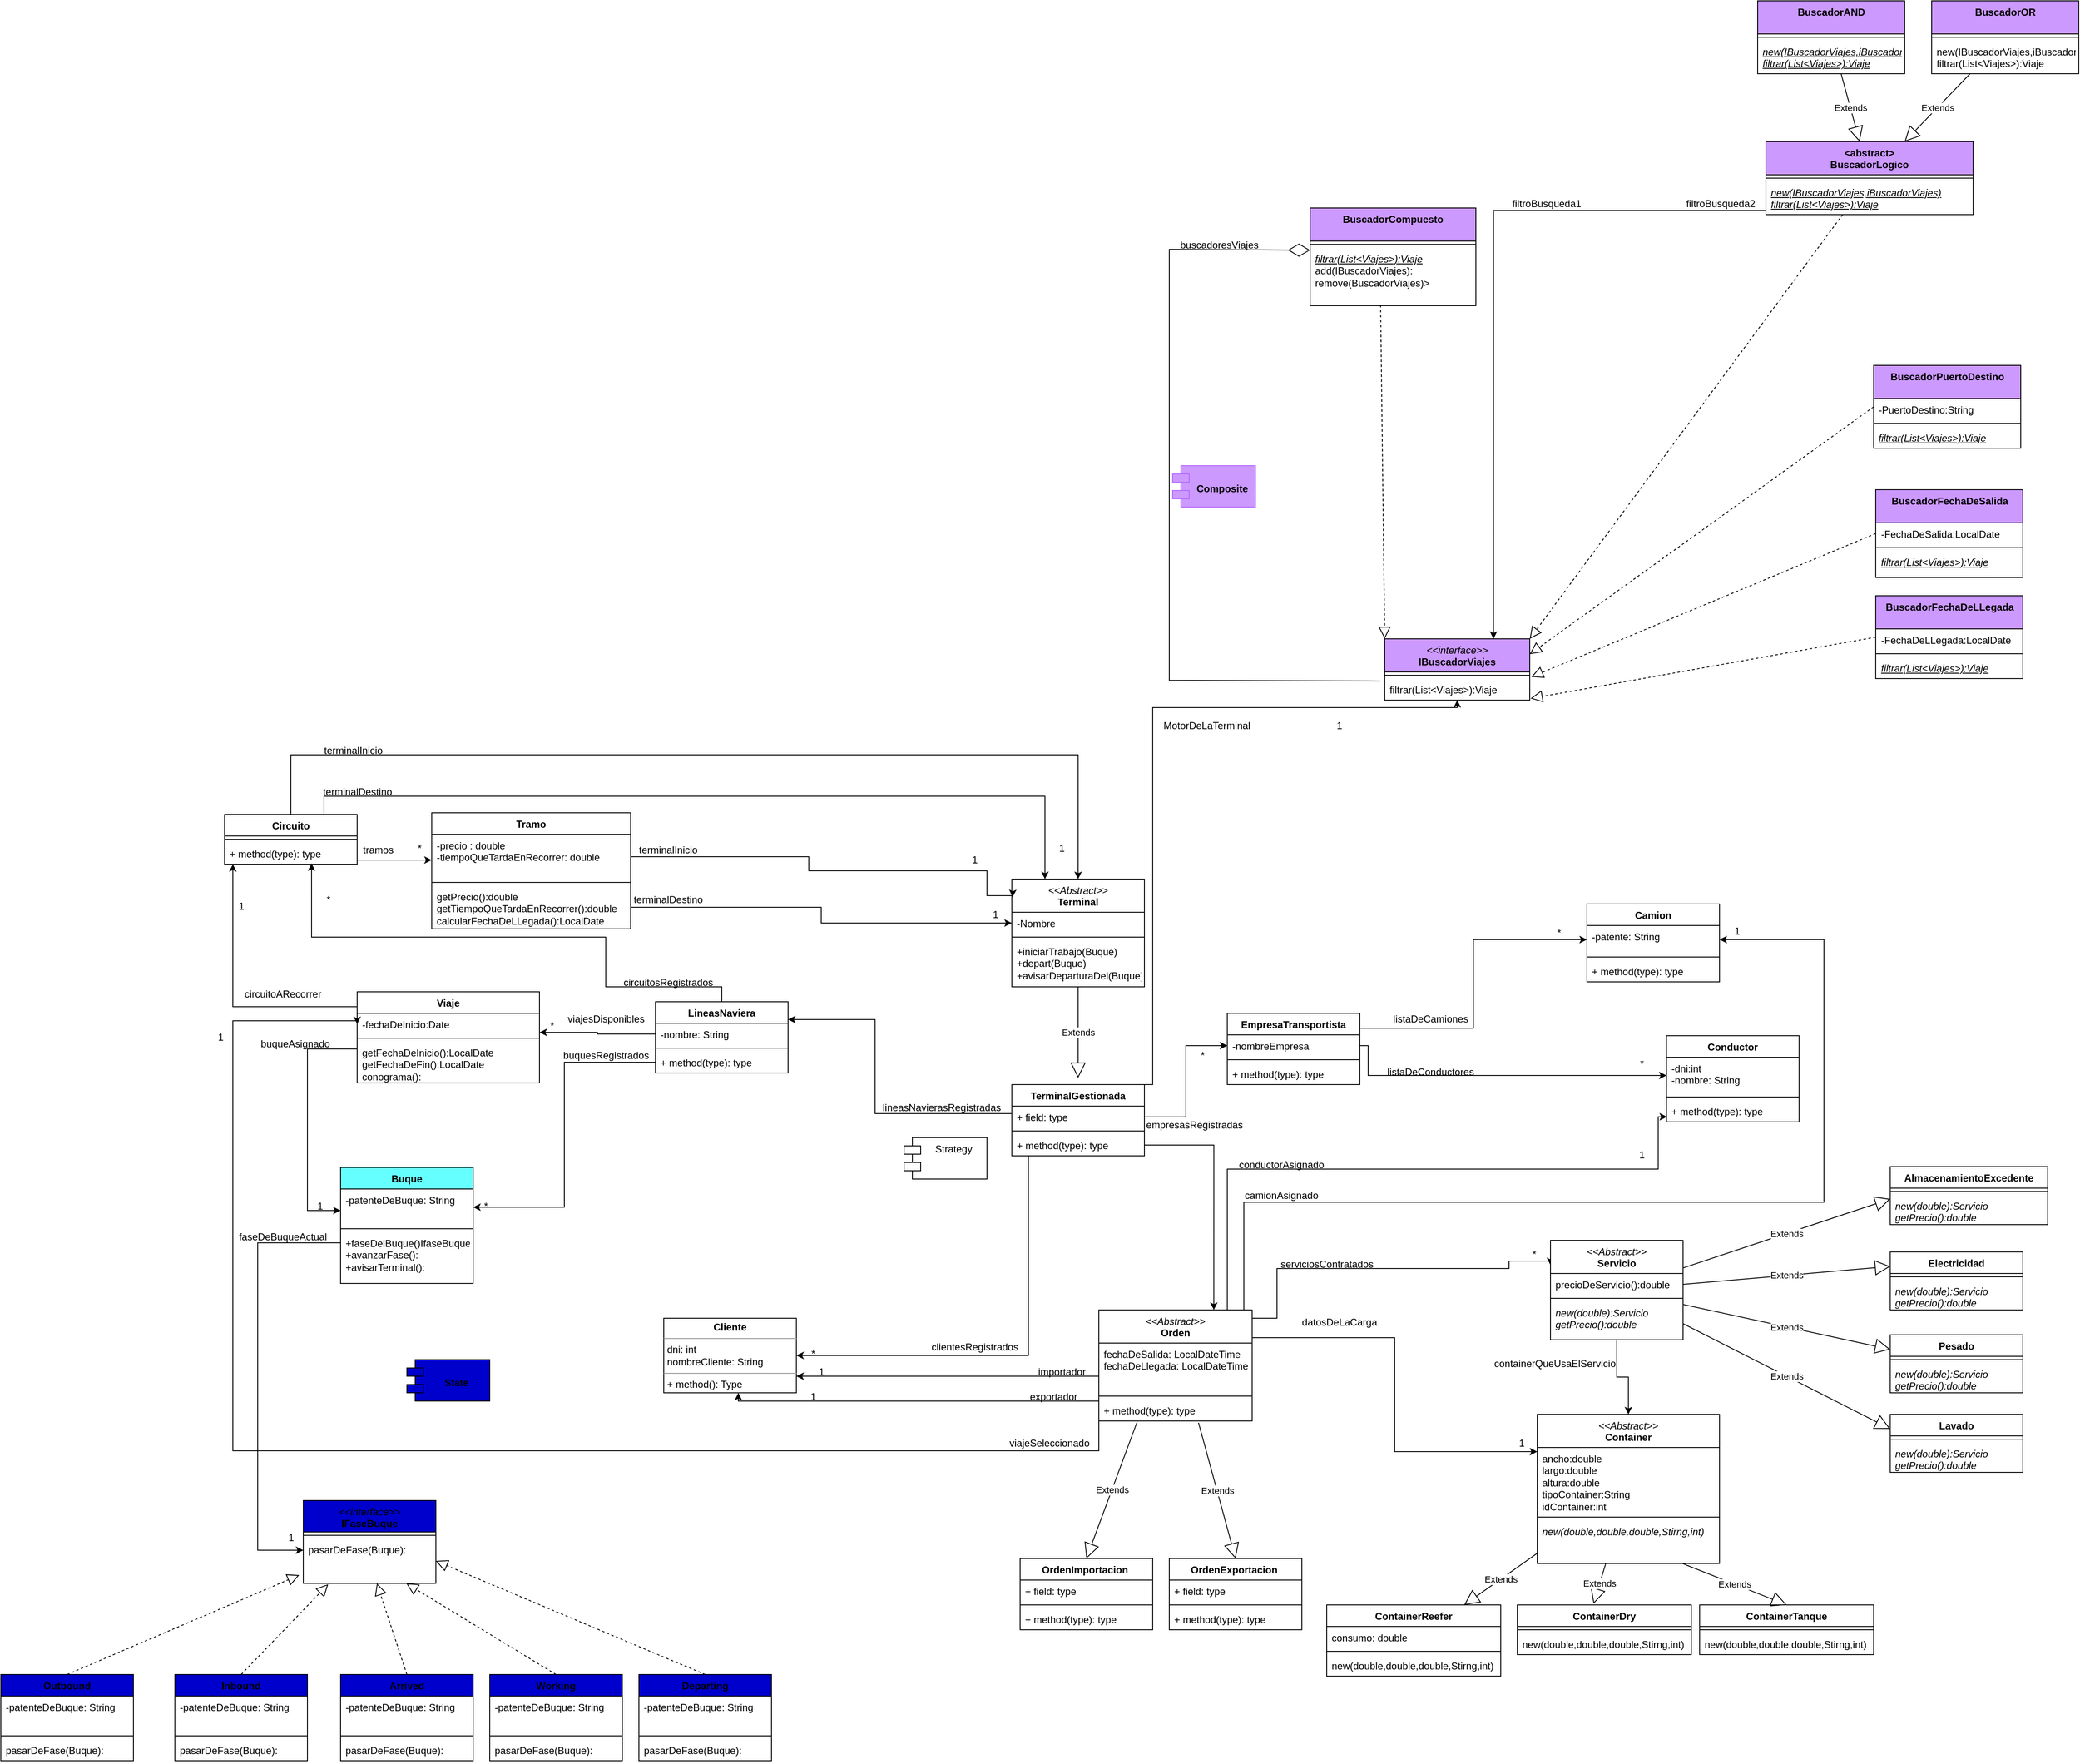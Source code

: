 <mxfile version="21.2.1" type="device" pages="2">
  <diagram name="Página-1" id="0LWkbvT74W_gWExH9Klk">
    <mxGraphModel dx="3328" dy="3182" grid="1" gridSize="10" guides="1" tooltips="1" connect="1" arrows="1" fold="1" page="1" pageScale="1" pageWidth="827" pageHeight="1169" math="0" shadow="0">
      <root>
        <mxCell id="0" />
        <mxCell id="1" parent="0" />
        <mxCell id="vT78V-E3cpPX-_BolgYN-8" style="edgeStyle=orthogonalEdgeStyle;rounded=0;orthogonalLoop=1;jettySize=auto;html=1;exitX=0.75;exitY=0;exitDx=0;exitDy=0;" edge="1" parent="1" source="72mwAMU63NSjmhYBSmtf-1" target="bzQVr5EmDEXFW49CatlH-10">
          <mxGeometry relative="1" as="geometry">
            <Array as="points">
              <mxPoint x="340" y="-472" />
              <mxPoint x="340" y="-927" />
            </Array>
          </mxGeometry>
        </mxCell>
        <mxCell id="72mwAMU63NSjmhYBSmtf-1" value="TerminalGestionada" style="swimlane;fontStyle=1;align=center;verticalAlign=top;childLayout=stackLayout;horizontal=1;startSize=26;horizontalStack=0;resizeParent=1;resizeParentMax=0;resizeLast=0;collapsible=1;marginBottom=0;whiteSpace=wrap;html=1;" parent="1" vertex="1">
          <mxGeometry x="170" y="-472" width="160" height="86" as="geometry" />
        </mxCell>
        <mxCell id="72mwAMU63NSjmhYBSmtf-2" value="+ field: type" style="text;strokeColor=none;fillColor=none;align=left;verticalAlign=top;spacingLeft=4;spacingRight=4;overflow=hidden;rotatable=0;points=[[0,0.5],[1,0.5]];portConstraint=eastwest;whiteSpace=wrap;html=1;" parent="72mwAMU63NSjmhYBSmtf-1" vertex="1">
          <mxGeometry y="26" width="160" height="26" as="geometry" />
        </mxCell>
        <mxCell id="72mwAMU63NSjmhYBSmtf-3" value="" style="line;strokeWidth=1;fillColor=none;align=left;verticalAlign=middle;spacingTop=-1;spacingLeft=3;spacingRight=3;rotatable=0;labelPosition=right;points=[];portConstraint=eastwest;strokeColor=inherit;" parent="72mwAMU63NSjmhYBSmtf-1" vertex="1">
          <mxGeometry y="52" width="160" height="8" as="geometry" />
        </mxCell>
        <mxCell id="72mwAMU63NSjmhYBSmtf-4" value="+ method(type): type" style="text;strokeColor=none;fillColor=none;align=left;verticalAlign=top;spacingLeft=4;spacingRight=4;overflow=hidden;rotatable=0;points=[[0,0.5],[1,0.5]];portConstraint=eastwest;whiteSpace=wrap;html=1;" parent="72mwAMU63NSjmhYBSmtf-1" vertex="1">
          <mxGeometry y="60" width="160" height="26" as="geometry" />
        </mxCell>
        <mxCell id="Qx3kk2ukDPG7VyJ502p7-52" style="edgeStyle=orthogonalEdgeStyle;rounded=0;orthogonalLoop=1;jettySize=auto;html=1;exitX=0.5;exitY=0;exitDx=0;exitDy=0;entryX=0.656;entryY=0.962;entryDx=0;entryDy=0;entryPerimeter=0;" parent="1" source="72mwAMU63NSjmhYBSmtf-9" target="Qx3kk2ukDPG7VyJ502p7-44" edge="1">
          <mxGeometry relative="1" as="geometry">
            <Array as="points">
              <mxPoint x="-180" y="-590" />
              <mxPoint x="-320" y="-590" />
              <mxPoint x="-320" y="-650" />
              <mxPoint x="-675" y="-650" />
            </Array>
          </mxGeometry>
        </mxCell>
        <mxCell id="72mwAMU63NSjmhYBSmtf-9" value="LineasNaviera" style="swimlane;fontStyle=1;align=center;verticalAlign=top;childLayout=stackLayout;horizontal=1;startSize=26;horizontalStack=0;resizeParent=1;resizeParentMax=0;resizeLast=0;collapsible=1;marginBottom=0;whiteSpace=wrap;html=1;" parent="1" vertex="1">
          <mxGeometry x="-260" y="-572" width="160" height="86" as="geometry" />
        </mxCell>
        <mxCell id="72mwAMU63NSjmhYBSmtf-10" value="-nombre: String" style="text;strokeColor=none;fillColor=none;align=left;verticalAlign=top;spacingLeft=4;spacingRight=4;overflow=hidden;rotatable=0;points=[[0,0.5],[1,0.5]];portConstraint=eastwest;whiteSpace=wrap;html=1;" parent="72mwAMU63NSjmhYBSmtf-9" vertex="1">
          <mxGeometry y="26" width="160" height="26" as="geometry" />
        </mxCell>
        <mxCell id="72mwAMU63NSjmhYBSmtf-11" value="" style="line;strokeWidth=1;fillColor=none;align=left;verticalAlign=middle;spacingTop=-1;spacingLeft=3;spacingRight=3;rotatable=0;labelPosition=right;points=[];portConstraint=eastwest;strokeColor=inherit;" parent="72mwAMU63NSjmhYBSmtf-9" vertex="1">
          <mxGeometry y="52" width="160" height="8" as="geometry" />
        </mxCell>
        <mxCell id="72mwAMU63NSjmhYBSmtf-12" value="+ method(type): type" style="text;strokeColor=none;fillColor=none;align=left;verticalAlign=top;spacingLeft=4;spacingRight=4;overflow=hidden;rotatable=0;points=[[0,0.5],[1,0.5]];portConstraint=eastwest;whiteSpace=wrap;html=1;" parent="72mwAMU63NSjmhYBSmtf-9" vertex="1">
          <mxGeometry y="60" width="160" height="26" as="geometry" />
        </mxCell>
        <mxCell id="72mwAMU63NSjmhYBSmtf-13" value="Buque" style="swimlane;fontStyle=1;align=center;verticalAlign=top;childLayout=stackLayout;horizontal=1;startSize=26;horizontalStack=0;resizeParent=1;resizeParentMax=0;resizeLast=0;collapsible=1;marginBottom=0;whiteSpace=wrap;html=1;fillColor=#66FFFF;" parent="1" vertex="1">
          <mxGeometry x="-640" y="-372" width="160" height="140" as="geometry" />
        </mxCell>
        <mxCell id="72mwAMU63NSjmhYBSmtf-14" value="-patenteDeBuque: String&lt;br&gt;" style="text;strokeColor=none;fillColor=none;align=left;verticalAlign=top;spacingLeft=4;spacingRight=4;overflow=hidden;rotatable=0;points=[[0,0.5],[1,0.5]];portConstraint=eastwest;whiteSpace=wrap;html=1;" parent="72mwAMU63NSjmhYBSmtf-13" vertex="1">
          <mxGeometry y="26" width="160" height="44" as="geometry" />
        </mxCell>
        <mxCell id="72mwAMU63NSjmhYBSmtf-15" value="" style="line;strokeWidth=1;fillColor=none;align=left;verticalAlign=middle;spacingTop=-1;spacingLeft=3;spacingRight=3;rotatable=0;labelPosition=right;points=[];portConstraint=eastwest;strokeColor=inherit;" parent="72mwAMU63NSjmhYBSmtf-13" vertex="1">
          <mxGeometry y="70" width="160" height="8" as="geometry" />
        </mxCell>
        <mxCell id="72mwAMU63NSjmhYBSmtf-16" value="+faseDelBuque()IfaseBuque&lt;br&gt;+avanzarFase():&lt;br&gt;+avisarTerminal():" style="text;strokeColor=none;fillColor=none;align=left;verticalAlign=top;spacingLeft=4;spacingRight=4;overflow=hidden;rotatable=0;points=[[0,0.5],[1,0.5]];portConstraint=eastwest;whiteSpace=wrap;html=1;" parent="72mwAMU63NSjmhYBSmtf-13" vertex="1">
          <mxGeometry y="78" width="160" height="62" as="geometry" />
        </mxCell>
        <mxCell id="72mwAMU63NSjmhYBSmtf-21" value="ContainerDry" style="swimlane;fontStyle=1;align=center;verticalAlign=top;childLayout=stackLayout;horizontal=1;startSize=26;horizontalStack=0;resizeParent=1;resizeParentMax=0;resizeLast=0;collapsible=1;marginBottom=0;whiteSpace=wrap;html=1;" parent="1" vertex="1">
          <mxGeometry x="780" y="156" width="210" height="60" as="geometry" />
        </mxCell>
        <mxCell id="72mwAMU63NSjmhYBSmtf-23" value="" style="line;strokeWidth=1;fillColor=none;align=left;verticalAlign=middle;spacingTop=-1;spacingLeft=3;spacingRight=3;rotatable=0;labelPosition=right;points=[];portConstraint=eastwest;strokeColor=inherit;" parent="72mwAMU63NSjmhYBSmtf-21" vertex="1">
          <mxGeometry y="26" width="210" height="8" as="geometry" />
        </mxCell>
        <mxCell id="72mwAMU63NSjmhYBSmtf-24" value="new(double,double,double,Stirng,int)" style="text;strokeColor=none;fillColor=none;align=left;verticalAlign=top;spacingLeft=4;spacingRight=4;overflow=hidden;rotatable=0;points=[[0,0.5],[1,0.5]];portConstraint=eastwest;whiteSpace=wrap;html=1;" parent="72mwAMU63NSjmhYBSmtf-21" vertex="1">
          <mxGeometry y="34" width="210" height="26" as="geometry" />
        </mxCell>
        <mxCell id="72mwAMU63NSjmhYBSmtf-26" value="ContainerTanque" style="swimlane;fontStyle=1;align=center;verticalAlign=top;childLayout=stackLayout;horizontal=1;startSize=26;horizontalStack=0;resizeParent=1;resizeParentMax=0;resizeLast=0;collapsible=1;marginBottom=0;whiteSpace=wrap;html=1;" parent="1" vertex="1">
          <mxGeometry x="1000" y="156" width="210" height="60" as="geometry" />
        </mxCell>
        <mxCell id="72mwAMU63NSjmhYBSmtf-28" value="" style="line;strokeWidth=1;fillColor=none;align=left;verticalAlign=middle;spacingTop=-1;spacingLeft=3;spacingRight=3;rotatable=0;labelPosition=right;points=[];portConstraint=eastwest;strokeColor=inherit;" parent="72mwAMU63NSjmhYBSmtf-26" vertex="1">
          <mxGeometry y="26" width="210" height="8" as="geometry" />
        </mxCell>
        <mxCell id="72mwAMU63NSjmhYBSmtf-29" value="new(double,double,double,Stirng,int)" style="text;strokeColor=none;fillColor=none;align=left;verticalAlign=top;spacingLeft=4;spacingRight=4;overflow=hidden;rotatable=0;points=[[0,0.5],[1,0.5]];portConstraint=eastwest;whiteSpace=wrap;html=1;" parent="72mwAMU63NSjmhYBSmtf-26" vertex="1">
          <mxGeometry y="34" width="210" height="26" as="geometry" />
        </mxCell>
        <mxCell id="72mwAMU63NSjmhYBSmtf-30" value="ContainerReefer" style="swimlane;fontStyle=1;align=center;verticalAlign=top;childLayout=stackLayout;horizontal=1;startSize=26;horizontalStack=0;resizeParent=1;resizeParentMax=0;resizeLast=0;collapsible=1;marginBottom=0;whiteSpace=wrap;html=1;" parent="1" vertex="1">
          <mxGeometry x="550" y="156" width="210" height="86" as="geometry" />
        </mxCell>
        <mxCell id="72mwAMU63NSjmhYBSmtf-31" value=" consumo: double" style="text;strokeColor=none;fillColor=none;align=left;verticalAlign=top;spacingLeft=4;spacingRight=4;overflow=hidden;rotatable=0;points=[[0,0.5],[1,0.5]];portConstraint=eastwest;whiteSpace=wrap;html=1;" parent="72mwAMU63NSjmhYBSmtf-30" vertex="1">
          <mxGeometry y="26" width="210" height="26" as="geometry" />
        </mxCell>
        <mxCell id="72mwAMU63NSjmhYBSmtf-32" value="" style="line;strokeWidth=1;fillColor=none;align=left;verticalAlign=middle;spacingTop=-1;spacingLeft=3;spacingRight=3;rotatable=0;labelPosition=right;points=[];portConstraint=eastwest;strokeColor=inherit;" parent="72mwAMU63NSjmhYBSmtf-30" vertex="1">
          <mxGeometry y="52" width="210" height="8" as="geometry" />
        </mxCell>
        <mxCell id="72mwAMU63NSjmhYBSmtf-33" value="new(double,double,double,Stirng,int)" style="text;strokeColor=none;fillColor=none;align=left;verticalAlign=top;spacingLeft=4;spacingRight=4;overflow=hidden;rotatable=0;points=[[0,0.5],[1,0.5]];portConstraint=eastwest;whiteSpace=wrap;html=1;" parent="72mwAMU63NSjmhYBSmtf-30" vertex="1">
          <mxGeometry y="60" width="210" height="26" as="geometry" />
        </mxCell>
        <mxCell id="72mwAMU63NSjmhYBSmtf-34" value="EmpresaTransportista" style="swimlane;fontStyle=1;align=center;verticalAlign=top;childLayout=stackLayout;horizontal=1;startSize=26;horizontalStack=0;resizeParent=1;resizeParentMax=0;resizeLast=0;collapsible=1;marginBottom=0;whiteSpace=wrap;html=1;" parent="1" vertex="1">
          <mxGeometry x="430" y="-558" width="160" height="86" as="geometry" />
        </mxCell>
        <mxCell id="72mwAMU63NSjmhYBSmtf-35" value="-nombreEmpresa" style="text;strokeColor=none;fillColor=none;align=left;verticalAlign=top;spacingLeft=4;spacingRight=4;overflow=hidden;rotatable=0;points=[[0,0.5],[1,0.5]];portConstraint=eastwest;whiteSpace=wrap;html=1;" parent="72mwAMU63NSjmhYBSmtf-34" vertex="1">
          <mxGeometry y="26" width="160" height="26" as="geometry" />
        </mxCell>
        <mxCell id="72mwAMU63NSjmhYBSmtf-36" value="" style="line;strokeWidth=1;fillColor=none;align=left;verticalAlign=middle;spacingTop=-1;spacingLeft=3;spacingRight=3;rotatable=0;labelPosition=right;points=[];portConstraint=eastwest;strokeColor=inherit;" parent="72mwAMU63NSjmhYBSmtf-34" vertex="1">
          <mxGeometry y="52" width="160" height="8" as="geometry" />
        </mxCell>
        <mxCell id="72mwAMU63NSjmhYBSmtf-37" value="+ method(type): type" style="text;strokeColor=none;fillColor=none;align=left;verticalAlign=top;spacingLeft=4;spacingRight=4;overflow=hidden;rotatable=0;points=[[0,0.5],[1,0.5]];portConstraint=eastwest;whiteSpace=wrap;html=1;" parent="72mwAMU63NSjmhYBSmtf-34" vertex="1">
          <mxGeometry y="60" width="160" height="26" as="geometry" />
        </mxCell>
        <mxCell id="72mwAMU63NSjmhYBSmtf-38" value="Conductor&lt;br&gt;" style="swimlane;fontStyle=1;align=center;verticalAlign=top;childLayout=stackLayout;horizontal=1;startSize=26;horizontalStack=0;resizeParent=1;resizeParentMax=0;resizeLast=0;collapsible=1;marginBottom=0;whiteSpace=wrap;html=1;" parent="1" vertex="1">
          <mxGeometry x="960" y="-531" width="160" height="104" as="geometry" />
        </mxCell>
        <mxCell id="72mwAMU63NSjmhYBSmtf-39" value="-dni:int&lt;br&gt;-nombre: String" style="text;strokeColor=none;fillColor=none;align=left;verticalAlign=top;spacingLeft=4;spacingRight=4;overflow=hidden;rotatable=0;points=[[0,0.5],[1,0.5]];portConstraint=eastwest;whiteSpace=wrap;html=1;" parent="72mwAMU63NSjmhYBSmtf-38" vertex="1">
          <mxGeometry y="26" width="160" height="44" as="geometry" />
        </mxCell>
        <mxCell id="72mwAMU63NSjmhYBSmtf-40" value="" style="line;strokeWidth=1;fillColor=none;align=left;verticalAlign=middle;spacingTop=-1;spacingLeft=3;spacingRight=3;rotatable=0;labelPosition=right;points=[];portConstraint=eastwest;strokeColor=inherit;" parent="72mwAMU63NSjmhYBSmtf-38" vertex="1">
          <mxGeometry y="70" width="160" height="8" as="geometry" />
        </mxCell>
        <mxCell id="72mwAMU63NSjmhYBSmtf-41" value="+ method(type): type" style="text;strokeColor=none;fillColor=none;align=left;verticalAlign=top;spacingLeft=4;spacingRight=4;overflow=hidden;rotatable=0;points=[[0,0.5],[1,0.5]];portConstraint=eastwest;whiteSpace=wrap;html=1;" parent="72mwAMU63NSjmhYBSmtf-38" vertex="1">
          <mxGeometry y="78" width="160" height="26" as="geometry" />
        </mxCell>
        <mxCell id="72mwAMU63NSjmhYBSmtf-42" value="Camion" style="swimlane;fontStyle=1;align=center;verticalAlign=top;childLayout=stackLayout;horizontal=1;startSize=26;horizontalStack=0;resizeParent=1;resizeParentMax=0;resizeLast=0;collapsible=1;marginBottom=0;whiteSpace=wrap;html=1;" parent="1" vertex="1">
          <mxGeometry x="864" y="-690" width="160" height="94" as="geometry" />
        </mxCell>
        <mxCell id="72mwAMU63NSjmhYBSmtf-43" value="-patente: String" style="text;strokeColor=none;fillColor=none;align=left;verticalAlign=top;spacingLeft=4;spacingRight=4;overflow=hidden;rotatable=0;points=[[0,0.5],[1,0.5]];portConstraint=eastwest;whiteSpace=wrap;html=1;" parent="72mwAMU63NSjmhYBSmtf-42" vertex="1">
          <mxGeometry y="26" width="160" height="34" as="geometry" />
        </mxCell>
        <mxCell id="72mwAMU63NSjmhYBSmtf-44" value="" style="line;strokeWidth=1;fillColor=none;align=left;verticalAlign=middle;spacingTop=-1;spacingLeft=3;spacingRight=3;rotatable=0;labelPosition=right;points=[];portConstraint=eastwest;strokeColor=inherit;" parent="72mwAMU63NSjmhYBSmtf-42" vertex="1">
          <mxGeometry y="60" width="160" height="8" as="geometry" />
        </mxCell>
        <mxCell id="72mwAMU63NSjmhYBSmtf-45" value="+ method(type): type" style="text;strokeColor=none;fillColor=none;align=left;verticalAlign=top;spacingLeft=4;spacingRight=4;overflow=hidden;rotatable=0;points=[[0,0.5],[1,0.5]];portConstraint=eastwest;whiteSpace=wrap;html=1;" parent="72mwAMU63NSjmhYBSmtf-42" vertex="1">
          <mxGeometry y="68" width="160" height="26" as="geometry" />
        </mxCell>
        <mxCell id="72mwAMU63NSjmhYBSmtf-67" style="edgeStyle=orthogonalEdgeStyle;rounded=0;orthogonalLoop=1;jettySize=auto;html=1;exitX=1;exitY=0.5;exitDx=0;exitDy=0;entryX=0;entryY=0.5;entryDx=0;entryDy=0;" parent="1" source="72mwAMU63NSjmhYBSmtf-35" target="72mwAMU63NSjmhYBSmtf-43" edge="1">
          <mxGeometry relative="1" as="geometry">
            <Array as="points">
              <mxPoint x="590" y="-540" />
              <mxPoint x="727" y="-540" />
              <mxPoint x="727" y="-647" />
            </Array>
          </mxGeometry>
        </mxCell>
        <mxCell id="72mwAMU63NSjmhYBSmtf-79" style="edgeStyle=orthogonalEdgeStyle;rounded=0;orthogonalLoop=1;jettySize=auto;html=1;exitX=1;exitY=0.5;exitDx=0;exitDy=0;entryX=0;entryY=0.5;entryDx=0;entryDy=0;" parent="1" source="72mwAMU63NSjmhYBSmtf-2" target="72mwAMU63NSjmhYBSmtf-35" edge="1">
          <mxGeometry relative="1" as="geometry" />
        </mxCell>
        <mxCell id="k1d55xZPJXgNIXv552Am-1" value="&lt;p style=&quot;margin:0px;margin-top:4px;text-align:center;&quot;&gt;&lt;b&gt;Cliente&lt;/b&gt;&lt;/p&gt;&lt;hr size=&quot;1&quot;&gt;&lt;p style=&quot;margin:0px;margin-left:4px;&quot;&gt;dni: int&lt;/p&gt;&lt;p style=&quot;margin:0px;margin-left:4px;&quot;&gt;nombreCliente: String&lt;/p&gt;&lt;hr size=&quot;1&quot;&gt;&lt;p style=&quot;margin:0px;margin-left:4px;&quot;&gt;+ method(): Type&lt;/p&gt;" style="verticalAlign=top;align=left;overflow=fill;fontSize=12;fontFamily=Helvetica;html=1;whiteSpace=wrap;" parent="1" vertex="1">
          <mxGeometry x="-250" y="-190" width="160" height="90" as="geometry" />
        </mxCell>
        <mxCell id="k1d55xZPJXgNIXv552Am-5" style="edgeStyle=orthogonalEdgeStyle;rounded=0;orthogonalLoop=1;jettySize=auto;html=1;exitX=1;exitY=0.5;exitDx=0;exitDy=0;entryX=0;entryY=0.5;entryDx=0;entryDy=0;" parent="1" source="72mwAMU63NSjmhYBSmtf-35" target="72mwAMU63NSjmhYBSmtf-39" edge="1">
          <mxGeometry relative="1" as="geometry">
            <Array as="points">
              <mxPoint x="600" y="-483" />
            </Array>
          </mxGeometry>
        </mxCell>
        <mxCell id="k1d55xZPJXgNIXv552Am-9" value="Extends" style="endArrow=block;endSize=16;endFill=0;html=1;rounded=0;entryX=0.5;entryY=0;entryDx=0;entryDy=0;" parent="1" source="mEWVj_JCskxRbqt2M_zb-11" target="72mwAMU63NSjmhYBSmtf-26" edge="1">
          <mxGeometry width="160" relative="1" as="geometry">
            <mxPoint x="923.669" y="28" as="sourcePoint" />
            <mxPoint x="1030" y="146" as="targetPoint" />
          </mxGeometry>
        </mxCell>
        <mxCell id="k1d55xZPJXgNIXv552Am-10" value="Extends" style="endArrow=block;endSize=16;endFill=0;html=1;rounded=0;" parent="1" source="mEWVj_JCskxRbqt2M_zb-8" target="72mwAMU63NSjmhYBSmtf-30" edge="1">
          <mxGeometry width="160" relative="1" as="geometry">
            <mxPoint x="849.057" y="28" as="sourcePoint" />
            <mxPoint x="720" y="156" as="targetPoint" />
          </mxGeometry>
        </mxCell>
        <mxCell id="k1d55xZPJXgNIXv552Am-11" value="Extends" style="endArrow=block;endSize=16;endFill=0;html=1;rounded=0;entryX=0.438;entryY=-0.023;entryDx=0;entryDy=0;entryPerimeter=0;" parent="1" source="mEWVj_JCskxRbqt2M_zb-8" target="72mwAMU63NSjmhYBSmtf-21" edge="1">
          <mxGeometry width="160" relative="1" as="geometry">
            <mxPoint x="880.02" y="28" as="sourcePoint" />
            <mxPoint x="890" y="156" as="targetPoint" />
          </mxGeometry>
        </mxCell>
        <mxCell id="k1d55xZPJXgNIXv552Am-12" value="OrdenImportacion&amp;nbsp;" style="swimlane;fontStyle=1;align=center;verticalAlign=top;childLayout=stackLayout;horizontal=1;startSize=26;horizontalStack=0;resizeParent=1;resizeParentMax=0;resizeLast=0;collapsible=1;marginBottom=0;whiteSpace=wrap;html=1;" parent="1" vertex="1">
          <mxGeometry x="180" y="100" width="160" height="86" as="geometry" />
        </mxCell>
        <mxCell id="k1d55xZPJXgNIXv552Am-13" value="+ field: type" style="text;strokeColor=none;fillColor=none;align=left;verticalAlign=top;spacingLeft=4;spacingRight=4;overflow=hidden;rotatable=0;points=[[0,0.5],[1,0.5]];portConstraint=eastwest;whiteSpace=wrap;html=1;" parent="k1d55xZPJXgNIXv552Am-12" vertex="1">
          <mxGeometry y="26" width="160" height="26" as="geometry" />
        </mxCell>
        <mxCell id="k1d55xZPJXgNIXv552Am-14" value="" style="line;strokeWidth=1;fillColor=none;align=left;verticalAlign=middle;spacingTop=-1;spacingLeft=3;spacingRight=3;rotatable=0;labelPosition=right;points=[];portConstraint=eastwest;strokeColor=inherit;" parent="k1d55xZPJXgNIXv552Am-12" vertex="1">
          <mxGeometry y="52" width="160" height="8" as="geometry" />
        </mxCell>
        <mxCell id="k1d55xZPJXgNIXv552Am-15" value="+ method(type): type" style="text;strokeColor=none;fillColor=none;align=left;verticalAlign=top;spacingLeft=4;spacingRight=4;overflow=hidden;rotatable=0;points=[[0,0.5],[1,0.5]];portConstraint=eastwest;whiteSpace=wrap;html=1;" parent="k1d55xZPJXgNIXv552Am-12" vertex="1">
          <mxGeometry y="60" width="160" height="26" as="geometry" />
        </mxCell>
        <mxCell id="k1d55xZPJXgNIXv552Am-16" value="OrdenExportacion&amp;nbsp;" style="swimlane;fontStyle=1;align=center;verticalAlign=top;childLayout=stackLayout;horizontal=1;startSize=26;horizontalStack=0;resizeParent=1;resizeParentMax=0;resizeLast=0;collapsible=1;marginBottom=0;whiteSpace=wrap;html=1;" parent="1" vertex="1">
          <mxGeometry x="360" y="100" width="160" height="86" as="geometry" />
        </mxCell>
        <mxCell id="k1d55xZPJXgNIXv552Am-17" value="+ field: type" style="text;strokeColor=none;fillColor=none;align=left;verticalAlign=top;spacingLeft=4;spacingRight=4;overflow=hidden;rotatable=0;points=[[0,0.5],[1,0.5]];portConstraint=eastwest;whiteSpace=wrap;html=1;" parent="k1d55xZPJXgNIXv552Am-16" vertex="1">
          <mxGeometry y="26" width="160" height="26" as="geometry" />
        </mxCell>
        <mxCell id="k1d55xZPJXgNIXv552Am-18" value="" style="line;strokeWidth=1;fillColor=none;align=left;verticalAlign=middle;spacingTop=-1;spacingLeft=3;spacingRight=3;rotatable=0;labelPosition=right;points=[];portConstraint=eastwest;strokeColor=inherit;" parent="k1d55xZPJXgNIXv552Am-16" vertex="1">
          <mxGeometry y="52" width="160" height="8" as="geometry" />
        </mxCell>
        <mxCell id="k1d55xZPJXgNIXv552Am-19" value="+ method(type): type" style="text;strokeColor=none;fillColor=none;align=left;verticalAlign=top;spacingLeft=4;spacingRight=4;overflow=hidden;rotatable=0;points=[[0,0.5],[1,0.5]];portConstraint=eastwest;whiteSpace=wrap;html=1;" parent="k1d55xZPJXgNIXv552Am-16" vertex="1">
          <mxGeometry y="60" width="160" height="26" as="geometry" />
        </mxCell>
        <mxCell id="k1d55xZPJXgNIXv552Am-32" value="Electricidad" style="swimlane;fontStyle=1;align=center;verticalAlign=top;childLayout=stackLayout;horizontal=1;startSize=26;horizontalStack=0;resizeParent=1;resizeParentMax=0;resizeLast=0;collapsible=1;marginBottom=0;whiteSpace=wrap;html=1;" parent="1" vertex="1">
          <mxGeometry x="1230" y="-270" width="160" height="70" as="geometry" />
        </mxCell>
        <mxCell id="k1d55xZPJXgNIXv552Am-34" value="" style="line;strokeWidth=1;fillColor=none;align=left;verticalAlign=middle;spacingTop=-1;spacingLeft=3;spacingRight=3;rotatable=0;labelPosition=right;points=[];portConstraint=eastwest;strokeColor=inherit;" parent="k1d55xZPJXgNIXv552Am-32" vertex="1">
          <mxGeometry y="26" width="160" height="8" as="geometry" />
        </mxCell>
        <mxCell id="k1d55xZPJXgNIXv552Am-35" value="&lt;i style=&quot;border-color: var(--border-color);&quot;&gt;new(double):Servicio&lt;br style=&quot;border-color: var(--border-color);&quot;&gt;getPrecio():double&lt;br style=&quot;border-color: var(--border-color);&quot;&gt;&lt;/i&gt;" style="text;strokeColor=none;fillColor=none;align=left;verticalAlign=top;spacingLeft=4;spacingRight=4;overflow=hidden;rotatable=0;points=[[0,0.5],[1,0.5]];portConstraint=eastwest;whiteSpace=wrap;html=1;" parent="k1d55xZPJXgNIXv552Am-32" vertex="1">
          <mxGeometry y="34" width="160" height="36" as="geometry" />
        </mxCell>
        <mxCell id="k1d55xZPJXgNIXv552Am-36" value="Pesado" style="swimlane;fontStyle=1;align=center;verticalAlign=top;childLayout=stackLayout;horizontal=1;startSize=26;horizontalStack=0;resizeParent=1;resizeParentMax=0;resizeLast=0;collapsible=1;marginBottom=0;whiteSpace=wrap;html=1;" parent="1" vertex="1">
          <mxGeometry x="1230" y="-170" width="160" height="70" as="geometry" />
        </mxCell>
        <mxCell id="k1d55xZPJXgNIXv552Am-38" value="" style="line;strokeWidth=1;fillColor=none;align=left;verticalAlign=middle;spacingTop=-1;spacingLeft=3;spacingRight=3;rotatable=0;labelPosition=right;points=[];portConstraint=eastwest;strokeColor=inherit;" parent="k1d55xZPJXgNIXv552Am-36" vertex="1">
          <mxGeometry y="26" width="160" height="8" as="geometry" />
        </mxCell>
        <mxCell id="k1d55xZPJXgNIXv552Am-39" value="&lt;i style=&quot;border-color: var(--border-color);&quot;&gt;new(double):Servicio&lt;br style=&quot;border-color: var(--border-color);&quot;&gt;getPrecio():double&lt;br style=&quot;border-color: var(--border-color);&quot;&gt;&lt;/i&gt;" style="text;strokeColor=none;fillColor=none;align=left;verticalAlign=top;spacingLeft=4;spacingRight=4;overflow=hidden;rotatable=0;points=[[0,0.5],[1,0.5]];portConstraint=eastwest;whiteSpace=wrap;html=1;" parent="k1d55xZPJXgNIXv552Am-36" vertex="1">
          <mxGeometry y="34" width="160" height="36" as="geometry" />
        </mxCell>
        <mxCell id="k1d55xZPJXgNIXv552Am-40" value="Lavado" style="swimlane;fontStyle=1;align=center;verticalAlign=top;childLayout=stackLayout;horizontal=1;startSize=26;horizontalStack=0;resizeParent=1;resizeParentMax=0;resizeLast=0;collapsible=1;marginBottom=0;whiteSpace=wrap;html=1;" parent="1" vertex="1">
          <mxGeometry x="1230" y="-74" width="160" height="70" as="geometry" />
        </mxCell>
        <mxCell id="k1d55xZPJXgNIXv552Am-42" value="" style="line;strokeWidth=1;fillColor=none;align=left;verticalAlign=middle;spacingTop=-1;spacingLeft=3;spacingRight=3;rotatable=0;labelPosition=right;points=[];portConstraint=eastwest;strokeColor=inherit;" parent="k1d55xZPJXgNIXv552Am-40" vertex="1">
          <mxGeometry y="26" width="160" height="8" as="geometry" />
        </mxCell>
        <mxCell id="k1d55xZPJXgNIXv552Am-43" value="&lt;i style=&quot;border-color: var(--border-color);&quot;&gt;new(double):Servicio&lt;br style=&quot;border-color: var(--border-color);&quot;&gt;getPrecio():double&lt;br style=&quot;border-color: var(--border-color);&quot;&gt;&lt;/i&gt;" style="text;strokeColor=none;fillColor=none;align=left;verticalAlign=top;spacingLeft=4;spacingRight=4;overflow=hidden;rotatable=0;points=[[0,0.5],[1,0.5]];portConstraint=eastwest;whiteSpace=wrap;html=1;" parent="k1d55xZPJXgNIXv552Am-40" vertex="1">
          <mxGeometry y="34" width="160" height="36" as="geometry" />
        </mxCell>
        <mxCell id="k1d55xZPJXgNIXv552Am-44" value="Extends" style="endArrow=block;endSize=16;endFill=0;html=1;rounded=0;" parent="1" source="mEWVj_JCskxRbqt2M_zb-12" target="k1d55xZPJXgNIXv552Am-36" edge="1">
          <mxGeometry width="160" relative="1" as="geometry">
            <mxPoint x="864.554" y="-280" as="sourcePoint" />
            <mxPoint x="980" y="-166" as="targetPoint" />
          </mxGeometry>
        </mxCell>
        <mxCell id="k1d55xZPJXgNIXv552Am-45" value="Extends" style="endArrow=block;endSize=16;endFill=0;html=1;rounded=0;entryX=0;entryY=0.25;entryDx=0;entryDy=0;" parent="1" source="mEWVj_JCskxRbqt2M_zb-12" target="k1d55xZPJXgNIXv552Am-40" edge="1">
          <mxGeometry width="160" relative="1" as="geometry">
            <mxPoint x="795.446" y="-280" as="sourcePoint" />
            <mxPoint x="860" y="-226" as="targetPoint" />
          </mxGeometry>
        </mxCell>
        <mxCell id="k1d55xZPJXgNIXv552Am-46" value="Extends" style="endArrow=block;endSize=16;endFill=0;html=1;rounded=0;entryX=0;entryY=0.25;entryDx=0;entryDy=0;" parent="1" source="mEWVj_JCskxRbqt2M_zb-12" target="k1d55xZPJXgNIXv552Am-32" edge="1">
          <mxGeometry width="160" relative="1" as="geometry">
            <mxPoint x="910" y="-289.157" as="sourcePoint" />
            <mxPoint x="1030" y="-226" as="targetPoint" />
          </mxGeometry>
        </mxCell>
        <mxCell id="k1d55xZPJXgNIXv552Am-47" value="AlmacenamientoExcedente" style="swimlane;fontStyle=1;align=center;verticalAlign=top;childLayout=stackLayout;horizontal=1;startSize=26;horizontalStack=0;resizeParent=1;resizeParentMax=0;resizeLast=0;collapsible=1;marginBottom=0;whiteSpace=wrap;html=1;" parent="1" vertex="1">
          <mxGeometry x="1230" y="-373" width="190" height="70" as="geometry" />
        </mxCell>
        <mxCell id="k1d55xZPJXgNIXv552Am-49" value="" style="line;strokeWidth=1;fillColor=none;align=left;verticalAlign=middle;spacingTop=-1;spacingLeft=3;spacingRight=3;rotatable=0;labelPosition=right;points=[];portConstraint=eastwest;strokeColor=inherit;" parent="k1d55xZPJXgNIXv552Am-47" vertex="1">
          <mxGeometry y="26" width="190" height="8" as="geometry" />
        </mxCell>
        <mxCell id="k1d55xZPJXgNIXv552Am-50" value="&lt;i style=&quot;border-color: var(--border-color);&quot;&gt;new(double):Servicio&lt;br style=&quot;border-color: var(--border-color);&quot;&gt;getPrecio():double&lt;br style=&quot;border-color: var(--border-color);&quot;&gt;&lt;/i&gt;" style="text;strokeColor=none;fillColor=none;align=left;verticalAlign=top;spacingLeft=4;spacingRight=4;overflow=hidden;rotatable=0;points=[[0,0.5],[1,0.5]];portConstraint=eastwest;whiteSpace=wrap;html=1;" parent="k1d55xZPJXgNIXv552Am-47" vertex="1">
          <mxGeometry y="34" width="190" height="36" as="geometry" />
        </mxCell>
        <mxCell id="k1d55xZPJXgNIXv552Am-52" value="Extends" style="endArrow=block;endSize=16;endFill=0;html=1;rounded=0;entryX=0;entryY=0.5;entryDx=0;entryDy=0;" parent="1" source="mEWVj_JCskxRbqt2M_zb-12" edge="1">
          <mxGeometry width="160" relative="1" as="geometry">
            <mxPoint x="910" y="-327" as="sourcePoint" />
            <mxPoint x="1230" y="-334" as="targetPoint" />
          </mxGeometry>
        </mxCell>
        <mxCell id="mEWVj_JCskxRbqt2M_zb-29" style="edgeStyle=orthogonalEdgeStyle;rounded=0;orthogonalLoop=1;jettySize=auto;html=1;exitX=1;exitY=0.25;exitDx=0;exitDy=0;entryX=0;entryY=0.25;entryDx=0;entryDy=0;" parent="1" source="mEWVj_JCskxRbqt2M_zb-1" target="mEWVj_JCskxRbqt2M_zb-8" edge="1">
          <mxGeometry relative="1" as="geometry" />
        </mxCell>
        <mxCell id="mEWVj_JCskxRbqt2M_zb-32" style="edgeStyle=orthogonalEdgeStyle;rounded=0;orthogonalLoop=1;jettySize=auto;html=1;exitX=1;exitY=0;exitDx=0;exitDy=0;entryX=0;entryY=0.25;entryDx=0;entryDy=0;" parent="1" source="mEWVj_JCskxRbqt2M_zb-1" target="mEWVj_JCskxRbqt2M_zb-12" edge="1">
          <mxGeometry relative="1" as="geometry">
            <Array as="points">
              <mxPoint x="460" y="-190" />
              <mxPoint x="490" y="-190" />
              <mxPoint x="490" y="-250" />
              <mxPoint x="770" y="-250" />
              <mxPoint x="770" y="-259" />
              <mxPoint x="820" y="-259" />
            </Array>
          </mxGeometry>
        </mxCell>
        <mxCell id="Qx3kk2ukDPG7VyJ502p7-72" style="edgeStyle=orthogonalEdgeStyle;rounded=0;orthogonalLoop=1;jettySize=auto;html=1;exitX=0;exitY=0.25;exitDx=0;exitDy=0;" parent="1" source="mEWVj_JCskxRbqt2M_zb-1" edge="1">
          <mxGeometry relative="1" as="geometry">
            <mxPoint x="-90" y="-120" as="targetPoint" />
            <Array as="points">
              <mxPoint x="275" y="-120" />
              <mxPoint x="-88" y="-120" />
            </Array>
          </mxGeometry>
        </mxCell>
        <mxCell id="Qx3kk2ukDPG7VyJ502p7-83" style="edgeStyle=orthogonalEdgeStyle;rounded=0;orthogonalLoop=1;jettySize=auto;html=1;exitX=1;exitY=0;exitDx=0;exitDy=0;entryX=0.004;entryY=0.764;entryDx=0;entryDy=0;entryPerimeter=0;" parent="1" source="mEWVj_JCskxRbqt2M_zb-1" target="72mwAMU63NSjmhYBSmtf-41" edge="1">
          <mxGeometry relative="1" as="geometry">
            <Array as="points">
              <mxPoint x="430" y="-200" />
              <mxPoint x="430" y="-370" />
              <mxPoint x="950" y="-370" />
              <mxPoint x="950" y="-433" />
            </Array>
          </mxGeometry>
        </mxCell>
        <mxCell id="Qx3kk2ukDPG7VyJ502p7-86" style="edgeStyle=orthogonalEdgeStyle;rounded=0;orthogonalLoop=1;jettySize=auto;html=1;exitX=0.863;exitY=0.002;exitDx=0;exitDy=0;exitPerimeter=0;entryX=1;entryY=0.5;entryDx=0;entryDy=0;" parent="1" source="mEWVj_JCskxRbqt2M_zb-1" target="72mwAMU63NSjmhYBSmtf-43" edge="1">
          <mxGeometry relative="1" as="geometry">
            <mxPoint x="1120" y="-350" as="targetPoint" />
            <Array as="points">
              <mxPoint x="450" y="-200" />
              <mxPoint x="450" y="-330" />
              <mxPoint x="1150" y="-330" />
              <mxPoint x="1150" y="-647" />
            </Array>
          </mxGeometry>
        </mxCell>
        <mxCell id="mEWVj_JCskxRbqt2M_zb-1" value="&lt;i style=&quot;border-color: var(--border-color); font-weight: 400;&quot;&gt;&amp;lt;&amp;lt;Abstract&amp;gt;&amp;gt;&lt;/i&gt;&lt;br&gt;Orden" style="swimlane;fontStyle=1;align=center;verticalAlign=top;childLayout=stackLayout;horizontal=1;startSize=40;horizontalStack=0;resizeParent=1;resizeParentMax=0;resizeLast=0;collapsible=1;marginBottom=0;whiteSpace=wrap;html=1;" parent="1" vertex="1">
          <mxGeometry x="275" y="-200" width="185" height="134" as="geometry" />
        </mxCell>
        <mxCell id="mEWVj_JCskxRbqt2M_zb-2" value="fechaDeSalida: LocalDateTime&lt;br&gt;fechaDeLlegada: LocalDateTime" style="text;strokeColor=none;fillColor=none;align=left;verticalAlign=top;spacingLeft=4;spacingRight=4;overflow=hidden;rotatable=0;points=[[0,0.5],[1,0.5]];portConstraint=eastwest;whiteSpace=wrap;html=1;" parent="mEWVj_JCskxRbqt2M_zb-1" vertex="1">
          <mxGeometry y="40" width="185" height="60" as="geometry" />
        </mxCell>
        <mxCell id="mEWVj_JCskxRbqt2M_zb-3" value="" style="line;strokeWidth=1;fillColor=none;align=left;verticalAlign=middle;spacingTop=-1;spacingLeft=3;spacingRight=3;rotatable=0;labelPosition=right;points=[];portConstraint=eastwest;strokeColor=inherit;" parent="mEWVj_JCskxRbqt2M_zb-1" vertex="1">
          <mxGeometry y="100" width="185" height="8" as="geometry" />
        </mxCell>
        <mxCell id="mEWVj_JCskxRbqt2M_zb-4" value="+ method(type): type" style="text;strokeColor=none;fillColor=none;align=left;verticalAlign=top;spacingLeft=4;spacingRight=4;overflow=hidden;rotatable=0;points=[[0,0.5],[1,0.5]];portConstraint=eastwest;whiteSpace=wrap;html=1;" parent="mEWVj_JCskxRbqt2M_zb-1" vertex="1">
          <mxGeometry y="108" width="185" height="26" as="geometry" />
        </mxCell>
        <mxCell id="mEWVj_JCskxRbqt2M_zb-5" value="Extends" style="endArrow=block;endSize=16;endFill=0;html=1;rounded=0;exitX=0.65;exitY=1.077;exitDx=0;exitDy=0;exitPerimeter=0;entryX=0.5;entryY=0;entryDx=0;entryDy=0;" parent="1" source="mEWVj_JCskxRbqt2M_zb-4" target="k1d55xZPJXgNIXv552Am-16" edge="1">
          <mxGeometry width="160" relative="1" as="geometry">
            <mxPoint x="375" y="50" as="sourcePoint" />
            <mxPoint x="445" y="110" as="targetPoint" />
          </mxGeometry>
        </mxCell>
        <mxCell id="mEWVj_JCskxRbqt2M_zb-6" value="Extends" style="endArrow=block;endSize=16;endFill=0;html=1;rounded=0;exitX=0.25;exitY=1.038;exitDx=0;exitDy=0;exitPerimeter=0;entryX=0.5;entryY=0;entryDx=0;entryDy=0;" parent="1" source="mEWVj_JCskxRbqt2M_zb-4" target="k1d55xZPJXgNIXv552Am-12" edge="1">
          <mxGeometry width="160" relative="1" as="geometry">
            <mxPoint x="265" y="-92" as="sourcePoint" />
            <mxPoint x="326" y="-50" as="targetPoint" />
          </mxGeometry>
        </mxCell>
        <mxCell id="mEWVj_JCskxRbqt2M_zb-8" value="&lt;i style=&quot;border-color: var(--border-color); font-weight: 400;&quot;&gt;&amp;lt;&amp;lt;Abstract&amp;gt;&amp;gt;&lt;/i&gt;&lt;br&gt;Container" style="swimlane;fontStyle=1;align=center;verticalAlign=top;childLayout=stackLayout;horizontal=1;startSize=40;horizontalStack=0;resizeParent=1;resizeParentMax=0;resizeLast=0;collapsible=1;marginBottom=0;whiteSpace=wrap;html=1;" parent="1" vertex="1">
          <mxGeometry x="804" y="-74" width="220" height="180" as="geometry" />
        </mxCell>
        <mxCell id="mEWVj_JCskxRbqt2M_zb-9" value="ancho:double&lt;br&gt;largo:double&lt;br&gt;altura:double&lt;br&gt;tipoContainer:String&lt;br&gt;idContainer:int" style="text;strokeColor=none;fillColor=none;align=left;verticalAlign=top;spacingLeft=4;spacingRight=4;overflow=hidden;rotatable=0;points=[[0,0.5],[1,0.5]];portConstraint=eastwest;whiteSpace=wrap;html=1;" parent="mEWVj_JCskxRbqt2M_zb-8" vertex="1">
          <mxGeometry y="40" width="220" height="80" as="geometry" />
        </mxCell>
        <mxCell id="mEWVj_JCskxRbqt2M_zb-10" value="" style="line;strokeWidth=1;fillColor=none;align=left;verticalAlign=middle;spacingTop=-1;spacingLeft=3;spacingRight=3;rotatable=0;labelPosition=right;points=[];portConstraint=eastwest;strokeColor=inherit;" parent="mEWVj_JCskxRbqt2M_zb-8" vertex="1">
          <mxGeometry y="120" width="220" height="8" as="geometry" />
        </mxCell>
        <mxCell id="mEWVj_JCskxRbqt2M_zb-11" value="&lt;i&gt;new(double,double,double,Stirng,int)&lt;/i&gt;" style="text;strokeColor=none;fillColor=none;align=left;verticalAlign=top;spacingLeft=4;spacingRight=4;overflow=hidden;rotatable=0;points=[[0,0.5],[1,0.5]];portConstraint=eastwest;whiteSpace=wrap;html=1;" parent="mEWVj_JCskxRbqt2M_zb-8" vertex="1">
          <mxGeometry y="128" width="220" height="52" as="geometry" />
        </mxCell>
        <mxCell id="mEWVj_JCskxRbqt2M_zb-31" style="edgeStyle=orthogonalEdgeStyle;rounded=0;orthogonalLoop=1;jettySize=auto;html=1;entryX=0.5;entryY=0;entryDx=0;entryDy=0;" parent="1" source="mEWVj_JCskxRbqt2M_zb-12" target="mEWVj_JCskxRbqt2M_zb-8" edge="1">
          <mxGeometry relative="1" as="geometry" />
        </mxCell>
        <mxCell id="mEWVj_JCskxRbqt2M_zb-12" value="&lt;i style=&quot;border-color: var(--border-color); font-weight: 400;&quot;&gt;&amp;lt;&amp;lt;Abstract&amp;gt;&amp;gt;&lt;/i&gt;&lt;br&gt;Servicio" style="swimlane;fontStyle=1;align=center;verticalAlign=top;childLayout=stackLayout;horizontal=1;startSize=40;horizontalStack=0;resizeParent=1;resizeParentMax=0;resizeLast=0;collapsible=1;marginBottom=0;whiteSpace=wrap;html=1;" parent="1" vertex="1">
          <mxGeometry x="820" y="-284" width="160" height="120" as="geometry" />
        </mxCell>
        <mxCell id="mEWVj_JCskxRbqt2M_zb-13" value="precioDeServicio():double" style="text;strokeColor=none;fillColor=none;align=left;verticalAlign=top;spacingLeft=4;spacingRight=4;overflow=hidden;rotatable=0;points=[[0,0.5],[1,0.5]];portConstraint=eastwest;whiteSpace=wrap;html=1;" parent="mEWVj_JCskxRbqt2M_zb-12" vertex="1">
          <mxGeometry y="40" width="160" height="26" as="geometry" />
        </mxCell>
        <mxCell id="mEWVj_JCskxRbqt2M_zb-14" value="" style="line;strokeWidth=1;fillColor=none;align=left;verticalAlign=middle;spacingTop=-1;spacingLeft=3;spacingRight=3;rotatable=0;labelPosition=right;points=[];portConstraint=eastwest;strokeColor=inherit;" parent="mEWVj_JCskxRbqt2M_zb-12" vertex="1">
          <mxGeometry y="66" width="160" height="8" as="geometry" />
        </mxCell>
        <mxCell id="mEWVj_JCskxRbqt2M_zb-15" value="&lt;i&gt;new(double):Servicio&lt;br&gt;getPrecio():double&lt;br&gt;&lt;br&gt;&lt;/i&gt;" style="text;strokeColor=none;fillColor=none;align=left;verticalAlign=top;spacingLeft=4;spacingRight=4;overflow=hidden;rotatable=0;points=[[0,0.5],[1,0.5]];portConstraint=eastwest;whiteSpace=wrap;html=1;" parent="mEWVj_JCskxRbqt2M_zb-12" vertex="1">
          <mxGeometry y="74" width="160" height="46" as="geometry" />
        </mxCell>
        <mxCell id="mEWVj_JCskxRbqt2M_zb-20" value="&lt;i style=&quot;border-color: var(--border-color); font-weight: 400;&quot;&gt;&amp;lt;&amp;lt;Abstract&amp;gt;&amp;gt;&lt;/i&gt;&lt;br&gt;Terminal" style="swimlane;fontStyle=1;align=center;verticalAlign=top;childLayout=stackLayout;horizontal=1;startSize=40;horizontalStack=0;resizeParent=1;resizeParentMax=0;resizeLast=0;collapsible=1;marginBottom=0;whiteSpace=wrap;html=1;" parent="1" vertex="1">
          <mxGeometry x="170" y="-720" width="160" height="130" as="geometry" />
        </mxCell>
        <mxCell id="mEWVj_JCskxRbqt2M_zb-21" value="-Nombre&lt;br&gt;" style="text;strokeColor=none;fillColor=none;align=left;verticalAlign=top;spacingLeft=4;spacingRight=4;overflow=hidden;rotatable=0;points=[[0,0.5],[1,0.5]];portConstraint=eastwest;whiteSpace=wrap;html=1;" parent="mEWVj_JCskxRbqt2M_zb-20" vertex="1">
          <mxGeometry y="40" width="160" height="26" as="geometry" />
        </mxCell>
        <mxCell id="mEWVj_JCskxRbqt2M_zb-22" value="" style="line;strokeWidth=1;fillColor=none;align=left;verticalAlign=middle;spacingTop=-1;spacingLeft=3;spacingRight=3;rotatable=0;labelPosition=right;points=[];portConstraint=eastwest;strokeColor=inherit;" parent="mEWVj_JCskxRbqt2M_zb-20" vertex="1">
          <mxGeometry y="66" width="160" height="8" as="geometry" />
        </mxCell>
        <mxCell id="mEWVj_JCskxRbqt2M_zb-23" value="+iniciarTrabajo(Buque)&lt;br&gt;+depart(Buque)&lt;br&gt;+avisarDeparturaDel(Buque)" style="text;strokeColor=none;fillColor=none;align=left;verticalAlign=top;spacingLeft=4;spacingRight=4;overflow=hidden;rotatable=0;points=[[0,0.5],[1,0.5]];portConstraint=eastwest;whiteSpace=wrap;html=1;" parent="mEWVj_JCskxRbqt2M_zb-20" vertex="1">
          <mxGeometry y="74" width="160" height="56" as="geometry" />
        </mxCell>
        <mxCell id="mEWVj_JCskxRbqt2M_zb-24" value="Extends" style="endArrow=block;endSize=16;endFill=0;html=1;rounded=0;" parent="1" source="mEWVj_JCskxRbqt2M_zb-20" edge="1">
          <mxGeometry width="160" relative="1" as="geometry">
            <mxPoint x="269.5" y="-230" as="sourcePoint" />
            <mxPoint x="250" y="-480" as="targetPoint" />
          </mxGeometry>
        </mxCell>
        <mxCell id="mEWVj_JCskxRbqt2M_zb-25" style="edgeStyle=orthogonalEdgeStyle;rounded=0;orthogonalLoop=1;jettySize=auto;html=1;exitX=0;exitY=0.5;exitDx=0;exitDy=0;entryX=1;entryY=0.25;entryDx=0;entryDy=0;" parent="1" source="72mwAMU63NSjmhYBSmtf-2" target="72mwAMU63NSjmhYBSmtf-9" edge="1">
          <mxGeometry relative="1" as="geometry">
            <Array as="points">
              <mxPoint x="170" y="-437" />
              <mxPoint x="5" y="-437" />
            </Array>
          </mxGeometry>
        </mxCell>
        <mxCell id="mEWVj_JCskxRbqt2M_zb-36" style="edgeStyle=orthogonalEdgeStyle;rounded=0;orthogonalLoop=1;jettySize=auto;html=1;exitX=1;exitY=0.5;exitDx=0;exitDy=0;entryX=0.75;entryY=0;entryDx=0;entryDy=0;" parent="1" source="72mwAMU63NSjmhYBSmtf-4" target="mEWVj_JCskxRbqt2M_zb-1" edge="1">
          <mxGeometry relative="1" as="geometry" />
        </mxCell>
        <mxCell id="mEWVj_JCskxRbqt2M_zb-38" value="containerQueUsaElServicio" style="text;html=1;align=center;verticalAlign=middle;resizable=0;points=[];autosize=1;strokeColor=none;fillColor=none;" parent="1" vertex="1">
          <mxGeometry x="740" y="-150" width="170" height="30" as="geometry" />
        </mxCell>
        <mxCell id="mEWVj_JCskxRbqt2M_zb-40" value="serviciosContratados" style="text;html=1;align=center;verticalAlign=middle;resizable=0;points=[];autosize=1;strokeColor=none;fillColor=none;" parent="1" vertex="1">
          <mxGeometry x="480" y="-270" width="140" height="30" as="geometry" />
        </mxCell>
        <mxCell id="mEWVj_JCskxRbqt2M_zb-41" value="*" style="text;html=1;align=center;verticalAlign=middle;resizable=0;points=[];autosize=1;strokeColor=none;fillColor=none;" parent="1" vertex="1">
          <mxGeometry x="785" y="-282" width="30" height="30" as="geometry" />
        </mxCell>
        <mxCell id="mEWVj_JCskxRbqt2M_zb-42" value="datosDeLaCarga" style="text;html=1;align=center;verticalAlign=middle;resizable=0;points=[];autosize=1;strokeColor=none;fillColor=none;" parent="1" vertex="1">
          <mxGeometry x="510" y="-200" width="110" height="30" as="geometry" />
        </mxCell>
        <mxCell id="Qx3kk2ukDPG7VyJ502p7-1" value="listaDeCamiones" style="text;html=1;align=center;verticalAlign=middle;resizable=0;points=[];autosize=1;strokeColor=none;fillColor=none;" parent="1" vertex="1">
          <mxGeometry x="620" y="-566" width="110" height="30" as="geometry" />
        </mxCell>
        <mxCell id="Qx3kk2ukDPG7VyJ502p7-2" value="*" style="text;html=1;align=center;verticalAlign=middle;resizable=0;points=[];autosize=1;strokeColor=none;fillColor=none;" parent="1" vertex="1">
          <mxGeometry x="815" y="-670" width="30" height="30" as="geometry" />
        </mxCell>
        <mxCell id="Qx3kk2ukDPG7VyJ502p7-3" value="listaDeConductores" style="text;html=1;align=center;verticalAlign=middle;resizable=0;points=[];autosize=1;strokeColor=none;fillColor=none;" parent="1" vertex="1">
          <mxGeometry x="610" y="-502" width="130" height="30" as="geometry" />
        </mxCell>
        <mxCell id="Qx3kk2ukDPG7VyJ502p7-4" value="*" style="text;html=1;align=center;verticalAlign=middle;resizable=0;points=[];autosize=1;strokeColor=none;fillColor=none;" parent="1" vertex="1">
          <mxGeometry x="915" y="-512" width="30" height="30" as="geometry" />
        </mxCell>
        <mxCell id="Qx3kk2ukDPG7VyJ502p7-5" value="empresasRegistradas" style="text;html=1;align=center;verticalAlign=middle;resizable=0;points=[];autosize=1;strokeColor=none;fillColor=none;" parent="1" vertex="1">
          <mxGeometry x="320" y="-438" width="140" height="30" as="geometry" />
        </mxCell>
        <mxCell id="Qx3kk2ukDPG7VyJ502p7-6" value="*" style="text;html=1;align=center;verticalAlign=middle;resizable=0;points=[];autosize=1;strokeColor=none;fillColor=none;" parent="1" vertex="1">
          <mxGeometry x="385" y="-522" width="30" height="30" as="geometry" />
        </mxCell>
        <mxCell id="Qx3kk2ukDPG7VyJ502p7-7" value="lineasNavierasRegistradas" style="text;html=1;align=center;verticalAlign=middle;resizable=0;points=[];autosize=1;strokeColor=none;fillColor=none;" parent="1" vertex="1">
          <mxGeometry y="-459" width="170" height="30" as="geometry" />
        </mxCell>
        <mxCell id="Qx3kk2ukDPG7VyJ502p7-8" value="*" style="text;html=1;align=center;verticalAlign=middle;resizable=0;points=[];autosize=1;strokeColor=none;fillColor=none;" parent="1" vertex="1">
          <mxGeometry x="-480" y="-340" width="30" height="30" as="geometry" />
        </mxCell>
        <mxCell id="Qx3kk2ukDPG7VyJ502p7-9" value="circuitosRegistrados" style="text;html=1;align=center;verticalAlign=middle;resizable=0;points=[];autosize=1;strokeColor=none;fillColor=none;" parent="1" vertex="1">
          <mxGeometry x="-310" y="-610" width="130" height="30" as="geometry" />
        </mxCell>
        <mxCell id="Qx3kk2ukDPG7VyJ502p7-11" value="buquesRegistrados" style="text;html=1;align=center;verticalAlign=middle;resizable=0;points=[];autosize=1;strokeColor=none;fillColor=none;" parent="1" vertex="1">
          <mxGeometry x="-385" y="-522" width="130" height="30" as="geometry" />
        </mxCell>
        <mxCell id="Qx3kk2ukDPG7VyJ502p7-13" value="*" style="text;html=1;align=center;verticalAlign=middle;resizable=0;points=[];autosize=1;strokeColor=none;fillColor=none;" parent="1" vertex="1">
          <mxGeometry x="-400" y="-558" width="30" height="30" as="geometry" />
        </mxCell>
        <mxCell id="Qx3kk2ukDPG7VyJ502p7-14" value="viajesDisponibles" style="text;html=1;align=center;verticalAlign=middle;resizable=0;points=[];autosize=1;strokeColor=none;fillColor=none;" parent="1" vertex="1">
          <mxGeometry x="-380" y="-566" width="120" height="30" as="geometry" />
        </mxCell>
        <mxCell id="Qx3kk2ukDPG7VyJ502p7-15" value="*" style="text;html=1;align=center;verticalAlign=middle;resizable=0;points=[];autosize=1;strokeColor=none;fillColor=none;" parent="1" vertex="1">
          <mxGeometry x="-670" y="-710" width="30" height="30" as="geometry" />
        </mxCell>
        <mxCell id="Qx3kk2ukDPG7VyJ502p7-16" value="buqueAsignado" style="text;html=1;align=center;verticalAlign=middle;resizable=0;points=[];autosize=1;strokeColor=none;fillColor=none;" parent="1" vertex="1">
          <mxGeometry x="-750" y="-536" width="110" height="30" as="geometry" />
        </mxCell>
        <mxCell id="Qx3kk2ukDPG7VyJ502p7-17" value="circuitoARecorrer" style="text;html=1;align=center;verticalAlign=middle;resizable=0;points=[];autosize=1;strokeColor=none;fillColor=none;" parent="1" vertex="1">
          <mxGeometry x="-770" y="-596" width="120" height="30" as="geometry" />
        </mxCell>
        <mxCell id="Qx3kk2ukDPG7VyJ502p7-18" value="*" style="text;html=1;align=center;verticalAlign=middle;resizable=0;points=[];autosize=1;strokeColor=none;fillColor=none;" parent="1" vertex="1">
          <mxGeometry x="-560" y="-772" width="30" height="30" as="geometry" />
        </mxCell>
        <mxCell id="Qx3kk2ukDPG7VyJ502p7-19" value="tramos" style="text;html=1;align=center;verticalAlign=middle;resizable=0;points=[];autosize=1;strokeColor=none;fillColor=none;" parent="1" vertex="1">
          <mxGeometry x="-625" y="-770" width="60" height="30" as="geometry" />
        </mxCell>
        <mxCell id="Qx3kk2ukDPG7VyJ502p7-29" value="1" style="text;html=1;align=center;verticalAlign=middle;resizable=0;points=[];autosize=1;strokeColor=none;fillColor=none;" parent="1" vertex="1">
          <mxGeometry x="550" y="-920" width="30" height="30" as="geometry" />
        </mxCell>
        <mxCell id="Qx3kk2ukDPG7VyJ502p7-30" value="MotorDeLaTerminal" style="text;html=1;align=center;verticalAlign=middle;resizable=0;points=[];autosize=1;strokeColor=none;fillColor=none;" parent="1" vertex="1">
          <mxGeometry x="340" y="-920" width="130" height="30" as="geometry" />
        </mxCell>
        <mxCell id="Qx3kk2ukDPG7VyJ502p7-31" value="Tramo" style="swimlane;fontStyle=1;align=center;verticalAlign=top;childLayout=stackLayout;horizontal=1;startSize=26;horizontalStack=0;resizeParent=1;resizeParentMax=0;resizeLast=0;collapsible=1;marginBottom=0;whiteSpace=wrap;html=1;" parent="1" vertex="1">
          <mxGeometry x="-530" y="-800" width="240" height="140" as="geometry" />
        </mxCell>
        <mxCell id="Qx3kk2ukDPG7VyJ502p7-32" value="-precio : double&lt;br&gt;-tiempoQueTardaEnRecorrer: double" style="text;strokeColor=none;fillColor=none;align=left;verticalAlign=top;spacingLeft=4;spacingRight=4;overflow=hidden;rotatable=0;points=[[0,0.5],[1,0.5]];portConstraint=eastwest;whiteSpace=wrap;html=1;" parent="Qx3kk2ukDPG7VyJ502p7-31" vertex="1">
          <mxGeometry y="26" width="240" height="54" as="geometry" />
        </mxCell>
        <mxCell id="Qx3kk2ukDPG7VyJ502p7-33" value="" style="line;strokeWidth=1;fillColor=none;align=left;verticalAlign=middle;spacingTop=-1;spacingLeft=3;spacingRight=3;rotatable=0;labelPosition=right;points=[];portConstraint=eastwest;strokeColor=inherit;" parent="Qx3kk2ukDPG7VyJ502p7-31" vertex="1">
          <mxGeometry y="80" width="240" height="8" as="geometry" />
        </mxCell>
        <mxCell id="Qx3kk2ukDPG7VyJ502p7-34" value="getPrecio():double&lt;br&gt;getTiempoQueTardaEnRecorrer():double&lt;br&gt;calcularFechaDeLLegada():LocalDate" style="text;strokeColor=none;fillColor=none;align=left;verticalAlign=top;spacingLeft=4;spacingRight=4;overflow=hidden;rotatable=0;points=[[0,0.5],[1,0.5]];portConstraint=eastwest;whiteSpace=wrap;html=1;" parent="Qx3kk2ukDPG7VyJ502p7-31" vertex="1">
          <mxGeometry y="88" width="240" height="52" as="geometry" />
        </mxCell>
        <mxCell id="Qx3kk2ukDPG7VyJ502p7-35" style="edgeStyle=orthogonalEdgeStyle;rounded=0;orthogonalLoop=1;jettySize=auto;html=1;exitX=1;exitY=0.5;exitDx=0;exitDy=0;entryX=0.006;entryY=0.167;entryDx=0;entryDy=0;entryPerimeter=0;" parent="1" source="Qx3kk2ukDPG7VyJ502p7-32" target="mEWVj_JCskxRbqt2M_zb-20" edge="1">
          <mxGeometry relative="1" as="geometry">
            <Array as="points">
              <mxPoint x="-75" y="-747" />
              <mxPoint x="-75" y="-730" />
              <mxPoint x="140" y="-730" />
              <mxPoint x="140" y="-700" />
            </Array>
          </mxGeometry>
        </mxCell>
        <mxCell id="Qx3kk2ukDPG7VyJ502p7-36" style="edgeStyle=orthogonalEdgeStyle;rounded=0;orthogonalLoop=1;jettySize=auto;html=1;exitX=1;exitY=0.5;exitDx=0;exitDy=0;entryX=0;entryY=0.5;entryDx=0;entryDy=0;" parent="1" source="Qx3kk2ukDPG7VyJ502p7-34" target="mEWVj_JCskxRbqt2M_zb-21" edge="1">
          <mxGeometry relative="1" as="geometry" />
        </mxCell>
        <mxCell id="Qx3kk2ukDPG7VyJ502p7-37" value="terminalDestino" style="text;html=1;align=center;verticalAlign=middle;resizable=0;points=[];autosize=1;strokeColor=none;fillColor=none;" parent="1" vertex="1">
          <mxGeometry x="-300" y="-710" width="110" height="30" as="geometry" />
        </mxCell>
        <mxCell id="Qx3kk2ukDPG7VyJ502p7-38" value="terminalInicio" style="text;html=1;align=center;verticalAlign=middle;resizable=0;points=[];autosize=1;strokeColor=none;fillColor=none;" parent="1" vertex="1">
          <mxGeometry x="-290" y="-770" width="90" height="30" as="geometry" />
        </mxCell>
        <mxCell id="Qx3kk2ukDPG7VyJ502p7-39" value="1" style="text;html=1;align=center;verticalAlign=middle;resizable=0;points=[];autosize=1;strokeColor=none;fillColor=none;" parent="1" vertex="1">
          <mxGeometry x="110" y="-758" width="30" height="30" as="geometry" />
        </mxCell>
        <mxCell id="Qx3kk2ukDPG7VyJ502p7-40" value="1" style="text;html=1;align=center;verticalAlign=middle;resizable=0;points=[];autosize=1;strokeColor=none;fillColor=none;" parent="1" vertex="1">
          <mxGeometry x="135" y="-692" width="30" height="30" as="geometry" />
        </mxCell>
        <mxCell id="Qx3kk2ukDPG7VyJ502p7-45" style="edgeStyle=orthogonalEdgeStyle;rounded=0;orthogonalLoop=1;jettySize=auto;html=1;exitX=1;exitY=0.25;exitDx=0;exitDy=0;" parent="1" source="Qx3kk2ukDPG7VyJ502p7-41" target="Qx3kk2ukDPG7VyJ502p7-31" edge="1">
          <mxGeometry relative="1" as="geometry">
            <Array as="points">
              <mxPoint x="-620" y="-743" />
            </Array>
          </mxGeometry>
        </mxCell>
        <mxCell id="vT78V-E3cpPX-_BolgYN-119" style="edgeStyle=orthogonalEdgeStyle;rounded=0;orthogonalLoop=1;jettySize=auto;html=1;exitX=0.5;exitY=0;exitDx=0;exitDy=0;entryX=0.5;entryY=0;entryDx=0;entryDy=0;" edge="1" parent="1" source="Qx3kk2ukDPG7VyJ502p7-41" target="mEWVj_JCskxRbqt2M_zb-20">
          <mxGeometry relative="1" as="geometry">
            <Array as="points">
              <mxPoint x="-700" y="-870" />
              <mxPoint x="250" y="-870" />
            </Array>
          </mxGeometry>
        </mxCell>
        <mxCell id="vT78V-E3cpPX-_BolgYN-122" style="edgeStyle=orthogonalEdgeStyle;rounded=0;orthogonalLoop=1;jettySize=auto;html=1;exitX=0.75;exitY=0;exitDx=0;exitDy=0;entryX=0.25;entryY=0;entryDx=0;entryDy=0;" edge="1" parent="1" source="Qx3kk2ukDPG7VyJ502p7-41" target="mEWVj_JCskxRbqt2M_zb-20">
          <mxGeometry relative="1" as="geometry">
            <Array as="points">
              <mxPoint x="-660" y="-820" />
              <mxPoint x="210" y="-820" />
            </Array>
          </mxGeometry>
        </mxCell>
        <mxCell id="Qx3kk2ukDPG7VyJ502p7-41" value="Circuito" style="swimlane;fontStyle=1;align=center;verticalAlign=top;childLayout=stackLayout;horizontal=1;startSize=26;horizontalStack=0;resizeParent=1;resizeParentMax=0;resizeLast=0;collapsible=1;marginBottom=0;whiteSpace=wrap;html=1;" parent="1" vertex="1">
          <mxGeometry x="-780" y="-798" width="160" height="60" as="geometry" />
        </mxCell>
        <mxCell id="Qx3kk2ukDPG7VyJ502p7-43" value="" style="line;strokeWidth=1;fillColor=none;align=left;verticalAlign=middle;spacingTop=-1;spacingLeft=3;spacingRight=3;rotatable=0;labelPosition=right;points=[];portConstraint=eastwest;strokeColor=inherit;" parent="Qx3kk2ukDPG7VyJ502p7-41" vertex="1">
          <mxGeometry y="26" width="160" height="8" as="geometry" />
        </mxCell>
        <mxCell id="Qx3kk2ukDPG7VyJ502p7-44" value="+ method(type): type" style="text;strokeColor=none;fillColor=none;align=left;verticalAlign=top;spacingLeft=4;spacingRight=4;overflow=hidden;rotatable=0;points=[[0,0.5],[1,0.5]];portConstraint=eastwest;whiteSpace=wrap;html=1;" parent="Qx3kk2ukDPG7VyJ502p7-41" vertex="1">
          <mxGeometry y="34" width="160" height="26" as="geometry" />
        </mxCell>
        <mxCell id="Qx3kk2ukDPG7VyJ502p7-51" style="edgeStyle=orthogonalEdgeStyle;rounded=0;orthogonalLoop=1;jettySize=auto;html=1;exitX=0;exitY=0.25;exitDx=0;exitDy=0;" parent="1" source="Qx3kk2ukDPG7VyJ502p7-46" target="Qx3kk2ukDPG7VyJ502p7-41" edge="1">
          <mxGeometry relative="1" as="geometry">
            <Array as="points">
              <mxPoint x="-770" y="-566" />
            </Array>
          </mxGeometry>
        </mxCell>
        <mxCell id="Qx3kk2ukDPG7VyJ502p7-46" value="Viaje" style="swimlane;fontStyle=1;align=center;verticalAlign=top;childLayout=stackLayout;horizontal=1;startSize=26;horizontalStack=0;resizeParent=1;resizeParentMax=0;resizeLast=0;collapsible=1;marginBottom=0;whiteSpace=wrap;html=1;" parent="1" vertex="1">
          <mxGeometry x="-620" y="-584" width="220" height="110" as="geometry" />
        </mxCell>
        <mxCell id="Qx3kk2ukDPG7VyJ502p7-47" value="-fechaDeInicio:Date" style="text;strokeColor=none;fillColor=none;align=left;verticalAlign=top;spacingLeft=4;spacingRight=4;overflow=hidden;rotatable=0;points=[[0,0.5],[1,0.5]];portConstraint=eastwest;whiteSpace=wrap;html=1;" parent="Qx3kk2ukDPG7VyJ502p7-46" vertex="1">
          <mxGeometry y="26" width="220" height="26" as="geometry" />
        </mxCell>
        <mxCell id="Qx3kk2ukDPG7VyJ502p7-48" value="" style="line;strokeWidth=1;fillColor=none;align=left;verticalAlign=middle;spacingTop=-1;spacingLeft=3;spacingRight=3;rotatable=0;labelPosition=right;points=[];portConstraint=eastwest;strokeColor=inherit;" parent="Qx3kk2ukDPG7VyJ502p7-46" vertex="1">
          <mxGeometry y="52" width="220" height="8" as="geometry" />
        </mxCell>
        <mxCell id="Qx3kk2ukDPG7VyJ502p7-49" value="getFechaDeInicio():LocalDate&lt;br&gt;getFechaDeFin():LocalDate&lt;br&gt;conograma():" style="text;strokeColor=none;fillColor=none;align=left;verticalAlign=top;spacingLeft=4;spacingRight=4;overflow=hidden;rotatable=0;points=[[0,0.5],[1,0.5]];portConstraint=eastwest;whiteSpace=wrap;html=1;" parent="Qx3kk2ukDPG7VyJ502p7-46" vertex="1">
          <mxGeometry y="60" width="220" height="50" as="geometry" />
        </mxCell>
        <mxCell id="Qx3kk2ukDPG7VyJ502p7-50" style="edgeStyle=orthogonalEdgeStyle;rounded=0;orthogonalLoop=1;jettySize=auto;html=1;exitX=0;exitY=0.5;exitDx=0;exitDy=0;" parent="1" source="Qx3kk2ukDPG7VyJ502p7-49" target="72mwAMU63NSjmhYBSmtf-13" edge="1">
          <mxGeometry relative="1" as="geometry">
            <Array as="points">
              <mxPoint x="-680" y="-515" />
              <mxPoint x="-680" y="-320" />
            </Array>
          </mxGeometry>
        </mxCell>
        <mxCell id="Qx3kk2ukDPG7VyJ502p7-56" value="1" style="text;html=1;align=center;verticalAlign=middle;resizable=0;points=[];autosize=1;strokeColor=none;fillColor=none;" parent="1" vertex="1">
          <mxGeometry x="-680" y="-340" width="30" height="30" as="geometry" />
        </mxCell>
        <mxCell id="Qx3kk2ukDPG7VyJ502p7-57" value="1" style="text;html=1;align=center;verticalAlign=middle;resizable=0;points=[];autosize=1;strokeColor=none;fillColor=none;" parent="1" vertex="1">
          <mxGeometry x="-775" y="-702" width="30" height="30" as="geometry" />
        </mxCell>
        <mxCell id="Qx3kk2ukDPG7VyJ502p7-65" style="edgeStyle=orthogonalEdgeStyle;rounded=0;orthogonalLoop=1;jettySize=auto;html=1;exitX=0;exitY=0.5;exitDx=0;exitDy=0;" parent="1" source="72mwAMU63NSjmhYBSmtf-12" target="72mwAMU63NSjmhYBSmtf-14" edge="1">
          <mxGeometry relative="1" as="geometry" />
        </mxCell>
        <mxCell id="Qx3kk2ukDPG7VyJ502p7-68" value="clientesRegistrados" style="text;html=1;align=center;verticalAlign=middle;resizable=0;points=[];autosize=1;strokeColor=none;fillColor=none;" parent="1" vertex="1">
          <mxGeometry x="60" y="-170" width="130" height="30" as="geometry" />
        </mxCell>
        <mxCell id="Qx3kk2ukDPG7VyJ502p7-69" style="edgeStyle=orthogonalEdgeStyle;rounded=0;orthogonalLoop=1;jettySize=auto;html=1;exitX=0.125;exitY=1;exitDx=0;exitDy=0;exitPerimeter=0;" parent="1" source="72mwAMU63NSjmhYBSmtf-4" target="k1d55xZPJXgNIXv552Am-1" edge="1">
          <mxGeometry relative="1" as="geometry">
            <mxPoint x="250" y="-340" as="sourcePoint" />
            <Array as="points">
              <mxPoint x="190" y="-145" />
            </Array>
          </mxGeometry>
        </mxCell>
        <mxCell id="Qx3kk2ukDPG7VyJ502p7-70" value="*" style="text;html=1;align=center;verticalAlign=middle;resizable=0;points=[];autosize=1;strokeColor=none;fillColor=none;" parent="1" vertex="1">
          <mxGeometry x="-85" y="-162" width="30" height="30" as="geometry" />
        </mxCell>
        <mxCell id="Qx3kk2ukDPG7VyJ502p7-71" value="1" style="text;html=1;align=center;verticalAlign=middle;resizable=0;points=[];autosize=1;strokeColor=none;fillColor=none;" parent="1" vertex="1">
          <mxGeometry x="770" y="-54" width="30" height="30" as="geometry" />
        </mxCell>
        <mxCell id="Qx3kk2ukDPG7VyJ502p7-73" value="importador" style="text;html=1;align=center;verticalAlign=middle;resizable=0;points=[];autosize=1;strokeColor=none;fillColor=none;" parent="1" vertex="1">
          <mxGeometry x="190" y="-140" width="80" height="30" as="geometry" />
        </mxCell>
        <mxCell id="Qx3kk2ukDPG7VyJ502p7-74" style="edgeStyle=orthogonalEdgeStyle;rounded=0;orthogonalLoop=1;jettySize=auto;html=1;exitX=0;exitY=0.5;exitDx=0;exitDy=0;" parent="1" source="mEWVj_JCskxRbqt2M_zb-4" edge="1">
          <mxGeometry relative="1" as="geometry">
            <mxPoint x="-160" y="-100" as="targetPoint" />
            <Array as="points">
              <mxPoint x="275" y="-90" />
              <mxPoint x="-160" y="-90" />
            </Array>
          </mxGeometry>
        </mxCell>
        <mxCell id="Qx3kk2ukDPG7VyJ502p7-75" value="exportador" style="text;html=1;align=center;verticalAlign=middle;resizable=0;points=[];autosize=1;strokeColor=none;fillColor=none;" parent="1" vertex="1">
          <mxGeometry x="180" y="-110" width="80" height="30" as="geometry" />
        </mxCell>
        <mxCell id="Qx3kk2ukDPG7VyJ502p7-76" value="1" style="text;html=1;align=center;verticalAlign=middle;resizable=0;points=[];autosize=1;strokeColor=none;fillColor=none;" parent="1" vertex="1">
          <mxGeometry x="-85" y="-110" width="30" height="30" as="geometry" />
        </mxCell>
        <mxCell id="Qx3kk2ukDPG7VyJ502p7-77" value="1" style="text;html=1;align=center;verticalAlign=middle;resizable=0;points=[];autosize=1;strokeColor=none;fillColor=none;" parent="1" vertex="1">
          <mxGeometry x="-75" y="-140" width="30" height="30" as="geometry" />
        </mxCell>
        <mxCell id="Qx3kk2ukDPG7VyJ502p7-81" value="viajeSeleccionado" style="text;html=1;align=center;verticalAlign=middle;resizable=0;points=[];autosize=1;strokeColor=none;fillColor=none;" parent="1" vertex="1">
          <mxGeometry x="155" y="-54" width="120" height="30" as="geometry" />
        </mxCell>
        <mxCell id="Qx3kk2ukDPG7VyJ502p7-82" value="1" style="text;html=1;align=center;verticalAlign=middle;resizable=0;points=[];autosize=1;strokeColor=none;fillColor=none;" parent="1" vertex="1">
          <mxGeometry x="-800" y="-544" width="30" height="30" as="geometry" />
        </mxCell>
        <mxCell id="Qx3kk2ukDPG7VyJ502p7-84" value="conductorAsignado" style="text;html=1;align=center;verticalAlign=middle;resizable=0;points=[];autosize=1;strokeColor=none;fillColor=none;" parent="1" vertex="1">
          <mxGeometry x="430" y="-390" width="130" height="30" as="geometry" />
        </mxCell>
        <mxCell id="Qx3kk2ukDPG7VyJ502p7-85" value="1" style="text;html=1;align=center;verticalAlign=middle;resizable=0;points=[];autosize=1;strokeColor=none;fillColor=none;" parent="1" vertex="1">
          <mxGeometry x="915" y="-402" width="30" height="30" as="geometry" />
        </mxCell>
        <mxCell id="Qx3kk2ukDPG7VyJ502p7-87" value="camionAsignado" style="text;html=1;align=center;verticalAlign=middle;resizable=0;points=[];autosize=1;strokeColor=none;fillColor=none;" parent="1" vertex="1">
          <mxGeometry x="440" y="-353" width="110" height="30" as="geometry" />
        </mxCell>
        <mxCell id="Qx3kk2ukDPG7VyJ502p7-88" value="1" style="text;html=1;align=center;verticalAlign=middle;resizable=0;points=[];autosize=1;strokeColor=none;fillColor=none;" parent="1" vertex="1">
          <mxGeometry x="1030" y="-672" width="30" height="30" as="geometry" />
        </mxCell>
        <mxCell id="bzQVr5EmDEXFW49CatlH-4" style="edgeStyle=orthogonalEdgeStyle;rounded=0;orthogonalLoop=1;jettySize=auto;html=1;exitX=0;exitY=0.5;exitDx=0;exitDy=0;entryX=0;entryY=0.5;entryDx=0;entryDy=0;" parent="1" source="mEWVj_JCskxRbqt2M_zb-4" target="Qx3kk2ukDPG7VyJ502p7-47" edge="1">
          <mxGeometry relative="1" as="geometry">
            <mxPoint x="-810" y="-540" as="targetPoint" />
            <Array as="points">
              <mxPoint x="275" y="-30" />
              <mxPoint x="-770" y="-30" />
              <mxPoint x="-770" y="-549" />
            </Array>
          </mxGeometry>
        </mxCell>
        <mxCell id="bzQVr5EmDEXFW49CatlH-7" value="&lt;i style=&quot;border-color: var(--border-color); font-weight: 400;&quot;&gt;&amp;lt;&amp;lt;interface&amp;gt;&amp;gt;&lt;/i&gt;&lt;br style=&quot;border-color: var(--border-color);&quot;&gt;IBuscadorViajes" style="swimlane;fontStyle=1;align=center;verticalAlign=top;childLayout=stackLayout;horizontal=1;startSize=40;horizontalStack=0;resizeParent=1;resizeParentMax=0;resizeLast=0;collapsible=1;marginBottom=0;whiteSpace=wrap;html=1;fillColor=#CC99FF;" parent="1" vertex="1">
          <mxGeometry x="620" y="-1010" width="175" height="74" as="geometry" />
        </mxCell>
        <mxCell id="bzQVr5EmDEXFW49CatlH-9" value="" style="line;strokeWidth=1;fillColor=none;align=left;verticalAlign=middle;spacingTop=-1;spacingLeft=3;spacingRight=3;rotatable=0;labelPosition=right;points=[];portConstraint=eastwest;strokeColor=inherit;" parent="bzQVr5EmDEXFW49CatlH-7" vertex="1">
          <mxGeometry y="40" width="175" height="8" as="geometry" />
        </mxCell>
        <mxCell id="bzQVr5EmDEXFW49CatlH-10" value="filtrar(List&amp;lt;Viajes&amp;gt;):Viaje" style="text;strokeColor=none;fillColor=none;align=left;verticalAlign=top;spacingLeft=4;spacingRight=4;overflow=hidden;rotatable=0;points=[[0,0.5],[1,0.5]];portConstraint=eastwest;whiteSpace=wrap;html=1;" parent="bzQVr5EmDEXFW49CatlH-7" vertex="1">
          <mxGeometry y="48" width="175" height="26" as="geometry" />
        </mxCell>
        <mxCell id="bzQVr5EmDEXFW49CatlH-14" value="&lt;br&gt;&lt;b&gt;Composite&lt;/b&gt;" style="shape=module;align=left;spacingLeft=20;align=center;verticalAlign=top;whiteSpace=wrap;html=1;fillColor=#CC99FF;strokeColor=#B266FF;" parent="1" vertex="1">
          <mxGeometry x="364" y="-1219" width="100" height="50" as="geometry" />
        </mxCell>
        <mxCell id="bzQVr5EmDEXFW49CatlH-16" value="Strategy" style="shape=module;align=left;spacingLeft=20;align=center;verticalAlign=top;whiteSpace=wrap;html=1;" parent="1" vertex="1">
          <mxGeometry x="40" y="-408" width="100" height="50" as="geometry" />
        </mxCell>
        <mxCell id="bzQVr5EmDEXFW49CatlH-15" value="&lt;b&gt;&lt;br&gt;State&lt;/b&gt;" style="shape=module;align=left;spacingLeft=20;align=center;verticalAlign=top;whiteSpace=wrap;html=1;fillColor=#0000CC;" parent="1" vertex="1">
          <mxGeometry x="-560" y="-140" width="100" height="50" as="geometry" />
        </mxCell>
        <mxCell id="4b1TChqeF0VX25-8GK7F-9" value="BuscadorCompuesto" style="swimlane;fontStyle=1;align=center;verticalAlign=top;childLayout=stackLayout;horizontal=1;startSize=40;horizontalStack=0;resizeParent=1;resizeParentMax=0;resizeLast=0;collapsible=1;marginBottom=0;whiteSpace=wrap;html=1;fillColor=#CC99FF;" vertex="1" parent="1">
          <mxGeometry x="530" y="-1530" width="200" height="118" as="geometry" />
        </mxCell>
        <mxCell id="4b1TChqeF0VX25-8GK7F-11" value="" style="line;strokeWidth=1;fillColor=none;align=left;verticalAlign=middle;spacingTop=-1;spacingLeft=3;spacingRight=3;rotatable=0;labelPosition=right;points=[];portConstraint=eastwest;strokeColor=inherit;" vertex="1" parent="4b1TChqeF0VX25-8GK7F-9">
          <mxGeometry y="40" width="200" height="8" as="geometry" />
        </mxCell>
        <mxCell id="4b1TChqeF0VX25-8GK7F-12" value="&lt;i&gt;&lt;u&gt;filtrar(List&amp;lt;Viajes&amp;gt;):Viaje&lt;br&gt;&lt;/u&gt;&lt;/i&gt;add(IBuscadorViajes):&lt;br&gt;remove(BuscadorViajes)&amp;gt;" style="text;strokeColor=none;fillColor=none;align=left;verticalAlign=top;spacingLeft=4;spacingRight=4;overflow=hidden;rotatable=0;points=[[0,0.5],[1,0.5]];portConstraint=eastwest;whiteSpace=wrap;html=1;" vertex="1" parent="4b1TChqeF0VX25-8GK7F-9">
          <mxGeometry y="48" width="200" height="70" as="geometry" />
        </mxCell>
        <mxCell id="4b1TChqeF0VX25-8GK7F-13" value="&amp;lt;abstract&amp;gt;&lt;br&gt;BuscadorLogico" style="swimlane;fontStyle=1;align=center;verticalAlign=top;childLayout=stackLayout;horizontal=1;startSize=40;horizontalStack=0;resizeParent=1;resizeParentMax=0;resizeLast=0;collapsible=1;marginBottom=0;whiteSpace=wrap;html=1;fillColor=#CC99FF;" vertex="1" parent="1">
          <mxGeometry x="1080" y="-1610" width="250" height="88" as="geometry" />
        </mxCell>
        <mxCell id="4b1TChqeF0VX25-8GK7F-15" value="" style="line;strokeWidth=1;fillColor=none;align=left;verticalAlign=middle;spacingTop=-1;spacingLeft=3;spacingRight=3;rotatable=0;labelPosition=right;points=[];portConstraint=eastwest;strokeColor=inherit;" vertex="1" parent="4b1TChqeF0VX25-8GK7F-13">
          <mxGeometry y="40" width="250" height="8" as="geometry" />
        </mxCell>
        <mxCell id="4b1TChqeF0VX25-8GK7F-16" value="&lt;u&gt;&lt;i&gt;new(IBuscadorViajes,iBuscadorViajes)&lt;br&gt;filtrar(List&amp;lt;Viajes&amp;gt;):Viaje&lt;/i&gt;&lt;/u&gt;" style="text;strokeColor=none;fillColor=none;align=left;verticalAlign=top;spacingLeft=4;spacingRight=4;overflow=hidden;rotatable=0;points=[[0,0.5],[1,0.5]];portConstraint=eastwest;whiteSpace=wrap;html=1;" vertex="1" parent="4b1TChqeF0VX25-8GK7F-13">
          <mxGeometry y="48" width="250" height="40" as="geometry" />
        </mxCell>
        <mxCell id="4b1TChqeF0VX25-8GK7F-17" value="BuscadorAND" style="swimlane;fontStyle=1;align=center;verticalAlign=top;childLayout=stackLayout;horizontal=1;startSize=40;horizontalStack=0;resizeParent=1;resizeParentMax=0;resizeLast=0;collapsible=1;marginBottom=0;whiteSpace=wrap;html=1;fillColor=#CC99FF;" vertex="1" parent="1">
          <mxGeometry x="1070" y="-1780" width="177.5" height="88" as="geometry" />
        </mxCell>
        <mxCell id="4b1TChqeF0VX25-8GK7F-19" value="" style="line;strokeWidth=1;fillColor=none;align=left;verticalAlign=middle;spacingTop=-1;spacingLeft=3;spacingRight=3;rotatable=0;labelPosition=right;points=[];portConstraint=eastwest;strokeColor=inherit;" vertex="1" parent="4b1TChqeF0VX25-8GK7F-17">
          <mxGeometry y="40" width="177.5" height="8" as="geometry" />
        </mxCell>
        <mxCell id="4b1TChqeF0VX25-8GK7F-20" value="&lt;u&gt;&lt;i&gt;new(IBuscadorViajes,iBuscadorViajes)&lt;br&gt;filtrar(List&amp;lt;Viajes&amp;gt;):Viaje&lt;/i&gt;&lt;/u&gt;" style="text;strokeColor=none;fillColor=none;align=left;verticalAlign=top;spacingLeft=4;spacingRight=4;overflow=hidden;rotatable=0;points=[[0,0.5],[1,0.5]];portConstraint=eastwest;whiteSpace=wrap;html=1;" vertex="1" parent="4b1TChqeF0VX25-8GK7F-17">
          <mxGeometry y="48" width="177.5" height="40" as="geometry" />
        </mxCell>
        <mxCell id="4b1TChqeF0VX25-8GK7F-21" value="BuscadorOR" style="swimlane;fontStyle=1;align=center;verticalAlign=top;childLayout=stackLayout;horizontal=1;startSize=40;horizontalStack=0;resizeParent=1;resizeParentMax=0;resizeLast=0;collapsible=1;marginBottom=0;whiteSpace=wrap;html=1;fillColor=#CC99FF;" vertex="1" parent="1">
          <mxGeometry x="1280" y="-1780" width="177.5" height="88" as="geometry" />
        </mxCell>
        <mxCell id="4b1TChqeF0VX25-8GK7F-23" value="" style="line;strokeWidth=1;fillColor=none;align=left;verticalAlign=middle;spacingTop=-1;spacingLeft=3;spacingRight=3;rotatable=0;labelPosition=right;points=[];portConstraint=eastwest;strokeColor=inherit;" vertex="1" parent="4b1TChqeF0VX25-8GK7F-21">
          <mxGeometry y="40" width="177.5" height="8" as="geometry" />
        </mxCell>
        <mxCell id="vT78V-E3cpPX-_BolgYN-47" value="new(IBuscadorViajes,iBuscadorViajes)&lt;br&gt;filtrar(List&amp;lt;Viajes&amp;gt;):Viaje&lt;br&gt;" style="text;strokeColor=none;fillColor=none;align=left;verticalAlign=top;spacingLeft=4;spacingRight=4;overflow=hidden;rotatable=0;points=[[0,0.5],[1,0.5]];portConstraint=eastwest;whiteSpace=wrap;html=1;" vertex="1" parent="4b1TChqeF0VX25-8GK7F-21">
          <mxGeometry y="48" width="177.5" height="40" as="geometry" />
        </mxCell>
        <mxCell id="vT78V-E3cpPX-_BolgYN-2" value="" style="endArrow=block;dashed=1;endFill=0;endSize=12;html=1;rounded=0;entryX=0;entryY=0;entryDx=0;entryDy=0;exitX=0.425;exitY=0.986;exitDx=0;exitDy=0;exitPerimeter=0;" edge="1" parent="1" source="4b1TChqeF0VX25-8GK7F-12" target="bzQVr5EmDEXFW49CatlH-7">
          <mxGeometry width="160" relative="1" as="geometry">
            <mxPoint x="620" y="-1410" as="sourcePoint" />
            <mxPoint x="780" y="-1075.5" as="targetPoint" />
          </mxGeometry>
        </mxCell>
        <mxCell id="vT78V-E3cpPX-_BolgYN-7" value="" style="endArrow=diamondThin;endFill=0;endSize=24;html=1;rounded=0;entryX=0;entryY=0.5;entryDx=0;entryDy=0;exitX=-0.029;exitY=0.115;exitDx=0;exitDy=0;exitPerimeter=0;" edge="1" parent="1" source="bzQVr5EmDEXFW49CatlH-10">
          <mxGeometry width="160" relative="1" as="geometry">
            <mxPoint x="595" y="-959" as="sourcePoint" />
            <mxPoint x="530" y="-1479" as="targetPoint" />
            <Array as="points">
              <mxPoint x="360" y="-960" />
              <mxPoint x="360" y="-1170" />
              <mxPoint x="360" y="-1350" />
              <mxPoint x="360" y="-1480" />
            </Array>
          </mxGeometry>
        </mxCell>
        <mxCell id="vT78V-E3cpPX-_BolgYN-9" value="buscadoresViajes" style="text;html=1;align=center;verticalAlign=middle;resizable=0;points=[];autosize=1;strokeColor=none;fillColor=none;" vertex="1" parent="1">
          <mxGeometry x="360" y="-1500" width="120" height="30" as="geometry" />
        </mxCell>
        <mxCell id="vT78V-E3cpPX-_BolgYN-16" value="filtroBusqueda1" style="text;html=1;align=center;verticalAlign=middle;resizable=0;points=[];autosize=1;strokeColor=none;fillColor=none;" vertex="1" parent="1">
          <mxGeometry x="760" y="-1550" width="110" height="30" as="geometry" />
        </mxCell>
        <mxCell id="vT78V-E3cpPX-_BolgYN-17" value="filtroBusqueda2" style="text;html=1;align=center;verticalAlign=middle;resizable=0;points=[];autosize=1;strokeColor=none;fillColor=none;" vertex="1" parent="1">
          <mxGeometry x="970" y="-1550" width="110" height="30" as="geometry" />
        </mxCell>
        <mxCell id="vT78V-E3cpPX-_BolgYN-18" value="" style="endArrow=block;dashed=1;endFill=0;endSize=12;html=1;rounded=0;entryX=1;entryY=0;entryDx=0;entryDy=0;" edge="1" parent="1" source="4b1TChqeF0VX25-8GK7F-13" target="bzQVr5EmDEXFW49CatlH-7">
          <mxGeometry width="160" relative="1" as="geometry">
            <mxPoint x="691" y="-1248" as="sourcePoint" />
            <mxPoint x="930" y="-1010" as="targetPoint" />
          </mxGeometry>
        </mxCell>
        <mxCell id="vT78V-E3cpPX-_BolgYN-19" style="edgeStyle=orthogonalEdgeStyle;rounded=0;orthogonalLoop=1;jettySize=auto;html=1;exitX=0;exitY=0.5;exitDx=0;exitDy=0;entryX=0.75;entryY=0;entryDx=0;entryDy=0;" edge="1" parent="1" source="4b1TChqeF0VX25-8GK7F-16" target="bzQVr5EmDEXFW49CatlH-7">
          <mxGeometry relative="1" as="geometry">
            <Array as="points">
              <mxPoint x="751" y="-1527" />
            </Array>
          </mxGeometry>
        </mxCell>
        <mxCell id="vT78V-E3cpPX-_BolgYN-21" value="Extends" style="endArrow=block;endSize=16;endFill=0;html=1;rounded=0;" edge="1" parent="1" source="4b1TChqeF0VX25-8GK7F-21" target="4b1TChqeF0VX25-8GK7F-13">
          <mxGeometry width="160" relative="1" as="geometry">
            <mxPoint x="1160" y="-1407" as="sourcePoint" />
            <mxPoint x="1410" y="-1490" as="targetPoint" />
          </mxGeometry>
        </mxCell>
        <mxCell id="vT78V-E3cpPX-_BolgYN-22" value="Extends" style="endArrow=block;endSize=16;endFill=0;html=1;rounded=0;" edge="1" parent="1" source="4b1TChqeF0VX25-8GK7F-17" target="4b1TChqeF0VX25-8GK7F-13">
          <mxGeometry width="160" relative="1" as="geometry">
            <mxPoint x="1219" y="-1390" as="sourcePoint" />
            <mxPoint x="1320" y="-1540" as="targetPoint" />
          </mxGeometry>
        </mxCell>
        <mxCell id="vT78V-E3cpPX-_BolgYN-23" value="BuscadorPuertoDestino" style="swimlane;fontStyle=1;align=center;verticalAlign=top;childLayout=stackLayout;horizontal=1;startSize=40;horizontalStack=0;resizeParent=1;resizeParentMax=0;resizeLast=0;collapsible=1;marginBottom=0;whiteSpace=wrap;html=1;fillColor=#CC99FF;" vertex="1" parent="1">
          <mxGeometry x="1210" y="-1340" width="177.5" height="100" as="geometry" />
        </mxCell>
        <mxCell id="vT78V-E3cpPX-_BolgYN-40" value="-PuertoDestino:String" style="text;strokeColor=none;fillColor=none;align=left;verticalAlign=top;spacingLeft=4;spacingRight=4;overflow=hidden;rotatable=0;points=[[0,0.5],[1,0.5]];portConstraint=eastwest;whiteSpace=wrap;html=1;" vertex="1" parent="vT78V-E3cpPX-_BolgYN-23">
          <mxGeometry y="40" width="177.5" height="26" as="geometry" />
        </mxCell>
        <mxCell id="vT78V-E3cpPX-_BolgYN-25" value="" style="line;strokeWidth=1;fillColor=none;align=left;verticalAlign=middle;spacingTop=-1;spacingLeft=3;spacingRight=3;rotatable=0;labelPosition=right;points=[];portConstraint=eastwest;strokeColor=inherit;" vertex="1" parent="vT78V-E3cpPX-_BolgYN-23">
          <mxGeometry y="66" width="177.5" height="8" as="geometry" />
        </mxCell>
        <mxCell id="vT78V-E3cpPX-_BolgYN-26" value="&lt;i&gt;&lt;u&gt;filtrar(List&amp;lt;Viajes&amp;gt;):Viaje&lt;/u&gt;&lt;/i&gt;" style="text;strokeColor=none;fillColor=none;align=left;verticalAlign=top;spacingLeft=4;spacingRight=4;overflow=hidden;rotatable=0;points=[[0,0.5],[1,0.5]];portConstraint=eastwest;whiteSpace=wrap;html=1;" vertex="1" parent="vT78V-E3cpPX-_BolgYN-23">
          <mxGeometry y="74" width="177.5" height="26" as="geometry" />
        </mxCell>
        <mxCell id="vT78V-E3cpPX-_BolgYN-27" value="BuscadorFechaDeLLegada" style="swimlane;fontStyle=1;align=center;verticalAlign=top;childLayout=stackLayout;horizontal=1;startSize=40;horizontalStack=0;resizeParent=1;resizeParentMax=0;resizeLast=0;collapsible=1;marginBottom=0;whiteSpace=wrap;html=1;fillColor=#CC99FF;" vertex="1" parent="1">
          <mxGeometry x="1212.5" y="-1062" width="177.5" height="100" as="geometry" />
        </mxCell>
        <mxCell id="vT78V-E3cpPX-_BolgYN-42" value="-FechaDeLLegada:LocalDate" style="text;strokeColor=none;fillColor=none;align=left;verticalAlign=top;spacingLeft=4;spacingRight=4;overflow=hidden;rotatable=0;points=[[0,0.5],[1,0.5]];portConstraint=eastwest;whiteSpace=wrap;html=1;" vertex="1" parent="vT78V-E3cpPX-_BolgYN-27">
          <mxGeometry y="40" width="177.5" height="26" as="geometry" />
        </mxCell>
        <mxCell id="vT78V-E3cpPX-_BolgYN-29" value="" style="line;strokeWidth=1;fillColor=none;align=left;verticalAlign=middle;spacingTop=-1;spacingLeft=3;spacingRight=3;rotatable=0;labelPosition=right;points=[];portConstraint=eastwest;strokeColor=inherit;" vertex="1" parent="vT78V-E3cpPX-_BolgYN-27">
          <mxGeometry y="66" width="177.5" height="8" as="geometry" />
        </mxCell>
        <mxCell id="vT78V-E3cpPX-_BolgYN-30" value="&lt;i&gt;&lt;u&gt;filtrar(List&amp;lt;Viajes&amp;gt;):Viaje&lt;/u&gt;&lt;/i&gt;" style="text;strokeColor=none;fillColor=none;align=left;verticalAlign=top;spacingLeft=4;spacingRight=4;overflow=hidden;rotatable=0;points=[[0,0.5],[1,0.5]];portConstraint=eastwest;whiteSpace=wrap;html=1;" vertex="1" parent="vT78V-E3cpPX-_BolgYN-27">
          <mxGeometry y="74" width="177.5" height="26" as="geometry" />
        </mxCell>
        <mxCell id="vT78V-E3cpPX-_BolgYN-31" value="BuscadorFechaDeSalida" style="swimlane;fontStyle=1;align=center;verticalAlign=top;childLayout=stackLayout;horizontal=1;startSize=40;horizontalStack=0;resizeParent=1;resizeParentMax=0;resizeLast=0;collapsible=1;marginBottom=0;whiteSpace=wrap;html=1;fillColor=#CC99FF;" vertex="1" parent="1">
          <mxGeometry x="1212.5" y="-1190" width="177.5" height="106" as="geometry" />
        </mxCell>
        <mxCell id="vT78V-E3cpPX-_BolgYN-41" value="-FechaDeSalida:LocalDate" style="text;strokeColor=none;fillColor=none;align=left;verticalAlign=top;spacingLeft=4;spacingRight=4;overflow=hidden;rotatable=0;points=[[0,0.5],[1,0.5]];portConstraint=eastwest;whiteSpace=wrap;html=1;" vertex="1" parent="vT78V-E3cpPX-_BolgYN-31">
          <mxGeometry y="40" width="177.5" height="26" as="geometry" />
        </mxCell>
        <mxCell id="vT78V-E3cpPX-_BolgYN-33" value="" style="line;strokeWidth=1;fillColor=none;align=left;verticalAlign=middle;spacingTop=-1;spacingLeft=3;spacingRight=3;rotatable=0;labelPosition=right;points=[];portConstraint=eastwest;strokeColor=inherit;" vertex="1" parent="vT78V-E3cpPX-_BolgYN-31">
          <mxGeometry y="66" width="177.5" height="8" as="geometry" />
        </mxCell>
        <mxCell id="vT78V-E3cpPX-_BolgYN-34" value="&lt;i&gt;&lt;u&gt;filtrar(List&amp;lt;Viajes&amp;gt;):Viaje&lt;/u&gt;&lt;/i&gt;" style="text;strokeColor=none;fillColor=none;align=left;verticalAlign=top;spacingLeft=4;spacingRight=4;overflow=hidden;rotatable=0;points=[[0,0.5],[1,0.5]];portConstraint=eastwest;whiteSpace=wrap;html=1;" vertex="1" parent="vT78V-E3cpPX-_BolgYN-31">
          <mxGeometry y="74" width="177.5" height="32" as="geometry" />
        </mxCell>
        <mxCell id="vT78V-E3cpPX-_BolgYN-35" value="" style="endArrow=block;dashed=1;endFill=0;endSize=12;html=1;rounded=0;entryX=1.006;entryY=0.923;entryDx=0;entryDy=0;exitX=0;exitY=0.5;exitDx=0;exitDy=0;entryPerimeter=0;" edge="1" parent="1" source="vT78V-E3cpPX-_BolgYN-27" target="bzQVr5EmDEXFW49CatlH-10">
          <mxGeometry width="160" relative="1" as="geometry">
            <mxPoint x="1146" y="-1504" as="sourcePoint" />
            <mxPoint x="805" y="-1000" as="targetPoint" />
          </mxGeometry>
        </mxCell>
        <mxCell id="vT78V-E3cpPX-_BolgYN-36" value="" style="endArrow=block;dashed=1;endFill=0;endSize=12;html=1;rounded=0;exitX=0;exitY=0.5;exitDx=0;exitDy=0;entryX=1.011;entryY=-0.077;entryDx=0;entryDy=0;entryPerimeter=0;" edge="1" parent="1" source="vT78V-E3cpPX-_BolgYN-31" target="bzQVr5EmDEXFW49CatlH-10">
          <mxGeometry width="160" relative="1" as="geometry">
            <mxPoint x="1050" y="-973" as="sourcePoint" />
            <mxPoint x="805" y="-963" as="targetPoint" />
          </mxGeometry>
        </mxCell>
        <mxCell id="vT78V-E3cpPX-_BolgYN-37" value="" style="endArrow=block;dashed=1;endFill=0;endSize=12;html=1;rounded=0;exitX=0;exitY=0.5;exitDx=0;exitDy=0;entryX=1;entryY=0.25;entryDx=0;entryDy=0;" edge="1" parent="1" source="vT78V-E3cpPX-_BolgYN-23" target="bzQVr5EmDEXFW49CatlH-7">
          <mxGeometry width="160" relative="1" as="geometry">
            <mxPoint x="1050" y="-1083" as="sourcePoint" />
            <mxPoint x="805" y="-995" as="targetPoint" />
          </mxGeometry>
        </mxCell>
        <mxCell id="vT78V-E3cpPX-_BolgYN-52" value="&lt;i style=&quot;border-color: var(--border-color); font-weight: 400;&quot;&gt;&amp;lt;&amp;lt;interface&amp;gt;&amp;gt;&lt;/i&gt;&lt;br style=&quot;border-color: var(--border-color);&quot;&gt;IFaseBuque" style="swimlane;fontStyle=1;align=center;verticalAlign=top;childLayout=stackLayout;horizontal=1;startSize=38;horizontalStack=0;resizeParent=1;resizeParentMax=0;resizeLast=0;collapsible=1;marginBottom=0;whiteSpace=wrap;html=1;fillColor=#0000CC;" vertex="1" parent="1">
          <mxGeometry x="-685" y="30" width="160" height="100" as="geometry" />
        </mxCell>
        <mxCell id="vT78V-E3cpPX-_BolgYN-54" value="" style="line;strokeWidth=1;fillColor=none;align=left;verticalAlign=middle;spacingTop=-1;spacingLeft=3;spacingRight=3;rotatable=0;labelPosition=right;points=[];portConstraint=eastwest;strokeColor=inherit;" vertex="1" parent="vT78V-E3cpPX-_BolgYN-52">
          <mxGeometry y="38" width="160" height="8" as="geometry" />
        </mxCell>
        <mxCell id="vT78V-E3cpPX-_BolgYN-55" value="pasarDeFase(Buque):" style="text;strokeColor=none;fillColor=none;align=left;verticalAlign=top;spacingLeft=4;spacingRight=4;overflow=hidden;rotatable=0;points=[[0,0.5],[1,0.5]];portConstraint=eastwest;whiteSpace=wrap;html=1;" vertex="1" parent="vT78V-E3cpPX-_BolgYN-52">
          <mxGeometry y="46" width="160" height="54" as="geometry" />
        </mxCell>
        <mxCell id="vT78V-E3cpPX-_BolgYN-56" value="Inbound" style="swimlane;fontStyle=1;align=center;verticalAlign=top;childLayout=stackLayout;horizontal=1;startSize=26;horizontalStack=0;resizeParent=1;resizeParentMax=0;resizeLast=0;collapsible=1;marginBottom=0;whiteSpace=wrap;html=1;fillColor=#0000CC;" vertex="1" parent="1">
          <mxGeometry x="-840" y="240" width="160" height="104" as="geometry" />
        </mxCell>
        <mxCell id="vT78V-E3cpPX-_BolgYN-57" value="-patenteDeBuque: String&lt;br&gt;" style="text;strokeColor=none;fillColor=none;align=left;verticalAlign=top;spacingLeft=4;spacingRight=4;overflow=hidden;rotatable=0;points=[[0,0.5],[1,0.5]];portConstraint=eastwest;whiteSpace=wrap;html=1;" vertex="1" parent="vT78V-E3cpPX-_BolgYN-56">
          <mxGeometry y="26" width="160" height="44" as="geometry" />
        </mxCell>
        <mxCell id="vT78V-E3cpPX-_BolgYN-58" value="" style="line;strokeWidth=1;fillColor=none;align=left;verticalAlign=middle;spacingTop=-1;spacingLeft=3;spacingRight=3;rotatable=0;labelPosition=right;points=[];portConstraint=eastwest;strokeColor=inherit;" vertex="1" parent="vT78V-E3cpPX-_BolgYN-56">
          <mxGeometry y="70" width="160" height="8" as="geometry" />
        </mxCell>
        <mxCell id="vT78V-E3cpPX-_BolgYN-59" value="pasarDeFase(Buque):" style="text;strokeColor=none;fillColor=none;align=left;verticalAlign=top;spacingLeft=4;spacingRight=4;overflow=hidden;rotatable=0;points=[[0,0.5],[1,0.5]];portConstraint=eastwest;whiteSpace=wrap;html=1;" vertex="1" parent="vT78V-E3cpPX-_BolgYN-56">
          <mxGeometry y="78" width="160" height="26" as="geometry" />
        </mxCell>
        <mxCell id="vT78V-E3cpPX-_BolgYN-60" value="Working" style="swimlane;fontStyle=1;align=center;verticalAlign=top;childLayout=stackLayout;horizontal=1;startSize=26;horizontalStack=0;resizeParent=1;resizeParentMax=0;resizeLast=0;collapsible=1;marginBottom=0;whiteSpace=wrap;html=1;fillColor=#0000CC;" vertex="1" parent="1">
          <mxGeometry x="-460" y="240" width="160" height="104" as="geometry" />
        </mxCell>
        <mxCell id="vT78V-E3cpPX-_BolgYN-61" value="-patenteDeBuque: String&lt;br&gt;" style="text;strokeColor=none;fillColor=none;align=left;verticalAlign=top;spacingLeft=4;spacingRight=4;overflow=hidden;rotatable=0;points=[[0,0.5],[1,0.5]];portConstraint=eastwest;whiteSpace=wrap;html=1;" vertex="1" parent="vT78V-E3cpPX-_BolgYN-60">
          <mxGeometry y="26" width="160" height="44" as="geometry" />
        </mxCell>
        <mxCell id="vT78V-E3cpPX-_BolgYN-62" value="" style="line;strokeWidth=1;fillColor=none;align=left;verticalAlign=middle;spacingTop=-1;spacingLeft=3;spacingRight=3;rotatable=0;labelPosition=right;points=[];portConstraint=eastwest;strokeColor=inherit;" vertex="1" parent="vT78V-E3cpPX-_BolgYN-60">
          <mxGeometry y="70" width="160" height="8" as="geometry" />
        </mxCell>
        <mxCell id="vT78V-E3cpPX-_BolgYN-63" value="pasarDeFase(Buque):" style="text;strokeColor=none;fillColor=none;align=left;verticalAlign=top;spacingLeft=4;spacingRight=4;overflow=hidden;rotatable=0;points=[[0,0.5],[1,0.5]];portConstraint=eastwest;whiteSpace=wrap;html=1;" vertex="1" parent="vT78V-E3cpPX-_BolgYN-60">
          <mxGeometry y="78" width="160" height="26" as="geometry" />
        </mxCell>
        <mxCell id="vT78V-E3cpPX-_BolgYN-68" value="Arrived" style="swimlane;fontStyle=1;align=center;verticalAlign=top;childLayout=stackLayout;horizontal=1;startSize=26;horizontalStack=0;resizeParent=1;resizeParentMax=0;resizeLast=0;collapsible=1;marginBottom=0;whiteSpace=wrap;html=1;fillColor=#0000CC;" vertex="1" parent="1">
          <mxGeometry x="-640" y="240" width="160" height="104" as="geometry" />
        </mxCell>
        <mxCell id="vT78V-E3cpPX-_BolgYN-69" value="-patenteDeBuque: String&lt;br&gt;" style="text;strokeColor=none;fillColor=none;align=left;verticalAlign=top;spacingLeft=4;spacingRight=4;overflow=hidden;rotatable=0;points=[[0,0.5],[1,0.5]];portConstraint=eastwest;whiteSpace=wrap;html=1;" vertex="1" parent="vT78V-E3cpPX-_BolgYN-68">
          <mxGeometry y="26" width="160" height="44" as="geometry" />
        </mxCell>
        <mxCell id="vT78V-E3cpPX-_BolgYN-70" value="" style="line;strokeWidth=1;fillColor=none;align=left;verticalAlign=middle;spacingTop=-1;spacingLeft=3;spacingRight=3;rotatable=0;labelPosition=right;points=[];portConstraint=eastwest;strokeColor=inherit;" vertex="1" parent="vT78V-E3cpPX-_BolgYN-68">
          <mxGeometry y="70" width="160" height="8" as="geometry" />
        </mxCell>
        <mxCell id="vT78V-E3cpPX-_BolgYN-71" value="pasarDeFase(Buque):" style="text;strokeColor=none;fillColor=none;align=left;verticalAlign=top;spacingLeft=4;spacingRight=4;overflow=hidden;rotatable=0;points=[[0,0.5],[1,0.5]];portConstraint=eastwest;whiteSpace=wrap;html=1;" vertex="1" parent="vT78V-E3cpPX-_BolgYN-68">
          <mxGeometry y="78" width="160" height="26" as="geometry" />
        </mxCell>
        <mxCell id="vT78V-E3cpPX-_BolgYN-64" value="Departing" style="swimlane;fontStyle=1;align=center;verticalAlign=top;childLayout=stackLayout;horizontal=1;startSize=26;horizontalStack=0;resizeParent=1;resizeParentMax=0;resizeLast=0;collapsible=1;marginBottom=0;whiteSpace=wrap;html=1;fillColor=#0000CC;" vertex="1" parent="1">
          <mxGeometry x="-280" y="240" width="160" height="104" as="geometry" />
        </mxCell>
        <mxCell id="vT78V-E3cpPX-_BolgYN-65" value="-patenteDeBuque: String&lt;br&gt;" style="text;strokeColor=none;fillColor=none;align=left;verticalAlign=top;spacingLeft=4;spacingRight=4;overflow=hidden;rotatable=0;points=[[0,0.5],[1,0.5]];portConstraint=eastwest;whiteSpace=wrap;html=1;" vertex="1" parent="vT78V-E3cpPX-_BolgYN-64">
          <mxGeometry y="26" width="160" height="44" as="geometry" />
        </mxCell>
        <mxCell id="vT78V-E3cpPX-_BolgYN-66" value="" style="line;strokeWidth=1;fillColor=none;align=left;verticalAlign=middle;spacingTop=-1;spacingLeft=3;spacingRight=3;rotatable=0;labelPosition=right;points=[];portConstraint=eastwest;strokeColor=inherit;" vertex="1" parent="vT78V-E3cpPX-_BolgYN-64">
          <mxGeometry y="70" width="160" height="8" as="geometry" />
        </mxCell>
        <mxCell id="vT78V-E3cpPX-_BolgYN-67" value="pasarDeFase(Buque):" style="text;strokeColor=none;fillColor=none;align=left;verticalAlign=top;spacingLeft=4;spacingRight=4;overflow=hidden;rotatable=0;points=[[0,0.5],[1,0.5]];portConstraint=eastwest;whiteSpace=wrap;html=1;" vertex="1" parent="vT78V-E3cpPX-_BolgYN-64">
          <mxGeometry y="78" width="160" height="26" as="geometry" />
        </mxCell>
        <mxCell id="vT78V-E3cpPX-_BolgYN-72" value="Outbound" style="swimlane;fontStyle=1;align=center;verticalAlign=top;childLayout=stackLayout;horizontal=1;startSize=26;horizontalStack=0;resizeParent=1;resizeParentMax=0;resizeLast=0;collapsible=1;marginBottom=0;whiteSpace=wrap;html=1;fillColor=#0000CC;" vertex="1" parent="1">
          <mxGeometry x="-1050" y="240" width="160" height="104" as="geometry" />
        </mxCell>
        <mxCell id="vT78V-E3cpPX-_BolgYN-73" value="-patenteDeBuque: String&lt;br&gt;" style="text;strokeColor=none;fillColor=none;align=left;verticalAlign=top;spacingLeft=4;spacingRight=4;overflow=hidden;rotatable=0;points=[[0,0.5],[1,0.5]];portConstraint=eastwest;whiteSpace=wrap;html=1;" vertex="1" parent="vT78V-E3cpPX-_BolgYN-72">
          <mxGeometry y="26" width="160" height="44" as="geometry" />
        </mxCell>
        <mxCell id="vT78V-E3cpPX-_BolgYN-74" value="" style="line;strokeWidth=1;fillColor=none;align=left;verticalAlign=middle;spacingTop=-1;spacingLeft=3;spacingRight=3;rotatable=0;labelPosition=right;points=[];portConstraint=eastwest;strokeColor=inherit;" vertex="1" parent="vT78V-E3cpPX-_BolgYN-72">
          <mxGeometry y="70" width="160" height="8" as="geometry" />
        </mxCell>
        <mxCell id="vT78V-E3cpPX-_BolgYN-75" value="pasarDeFase(Buque):" style="text;strokeColor=none;fillColor=none;align=left;verticalAlign=top;spacingLeft=4;spacingRight=4;overflow=hidden;rotatable=0;points=[[0,0.5],[1,0.5]];portConstraint=eastwest;whiteSpace=wrap;html=1;" vertex="1" parent="vT78V-E3cpPX-_BolgYN-72">
          <mxGeometry y="78" width="160" height="26" as="geometry" />
        </mxCell>
        <mxCell id="vT78V-E3cpPX-_BolgYN-78" style="edgeStyle=orthogonalEdgeStyle;rounded=0;orthogonalLoop=1;jettySize=auto;html=1;exitX=0;exitY=0.5;exitDx=0;exitDy=0;entryX=0;entryY=0.5;entryDx=0;entryDy=0;" edge="1" parent="1" source="72mwAMU63NSjmhYBSmtf-16">
          <mxGeometry relative="1" as="geometry">
            <mxPoint x="-685" y="90" as="targetPoint" />
            <Array as="points">
              <mxPoint x="-740" y="-281" />
              <mxPoint x="-740" y="90" />
            </Array>
          </mxGeometry>
        </mxCell>
        <mxCell id="vT78V-E3cpPX-_BolgYN-79" value="faseDeBuqueActual" style="text;html=1;align=center;verticalAlign=middle;resizable=0;points=[];autosize=1;strokeColor=none;fillColor=none;" vertex="1" parent="1">
          <mxGeometry x="-775" y="-303" width="130" height="30" as="geometry" />
        </mxCell>
        <mxCell id="vT78V-E3cpPX-_BolgYN-80" value="1" style="text;html=1;align=center;verticalAlign=middle;resizable=0;points=[];autosize=1;strokeColor=none;fillColor=none;" vertex="1" parent="1">
          <mxGeometry x="-715" y="60" width="30" height="30" as="geometry" />
        </mxCell>
        <mxCell id="vT78V-E3cpPX-_BolgYN-113" value="" style="endArrow=block;dashed=1;endFill=0;endSize=12;html=1;rounded=0;exitX=0.5;exitY=0;exitDx=0;exitDy=0;entryX=1;entryY=0.5;entryDx=0;entryDy=0;" edge="1" parent="1" source="vT78V-E3cpPX-_BolgYN-64" target="vT78V-E3cpPX-_BolgYN-55">
          <mxGeometry width="160" relative="1" as="geometry">
            <mxPoint x="-280" y="100" as="sourcePoint" />
            <mxPoint x="-120" y="100" as="targetPoint" />
          </mxGeometry>
        </mxCell>
        <mxCell id="vT78V-E3cpPX-_BolgYN-114" value="" style="endArrow=block;dashed=1;endFill=0;endSize=12;html=1;rounded=0;exitX=0.5;exitY=0;exitDx=0;exitDy=0;" edge="1" parent="1" source="vT78V-E3cpPX-_BolgYN-60" target="vT78V-E3cpPX-_BolgYN-55">
          <mxGeometry width="160" relative="1" as="geometry">
            <mxPoint x="-190" y="250" as="sourcePoint" />
            <mxPoint x="-515" y="113" as="targetPoint" />
          </mxGeometry>
        </mxCell>
        <mxCell id="vT78V-E3cpPX-_BolgYN-115" value="" style="endArrow=block;dashed=1;endFill=0;endSize=12;html=1;rounded=0;exitX=0.5;exitY=0;exitDx=0;exitDy=0;" edge="1" parent="1" source="vT78V-E3cpPX-_BolgYN-68" target="vT78V-E3cpPX-_BolgYN-55">
          <mxGeometry width="160" relative="1" as="geometry">
            <mxPoint x="-370" y="250" as="sourcePoint" />
            <mxPoint x="-551" y="140" as="targetPoint" />
          </mxGeometry>
        </mxCell>
        <mxCell id="vT78V-E3cpPX-_BolgYN-116" value="" style="endArrow=block;dashed=1;endFill=0;endSize=12;html=1;rounded=0;exitX=0.5;exitY=0;exitDx=0;exitDy=0;entryX=0.188;entryY=1.019;entryDx=0;entryDy=0;entryPerimeter=0;" edge="1" parent="1" source="vT78V-E3cpPX-_BolgYN-56" target="vT78V-E3cpPX-_BolgYN-55">
          <mxGeometry width="160" relative="1" as="geometry">
            <mxPoint x="-550" y="250" as="sourcePoint" />
            <mxPoint x="-586" y="140" as="targetPoint" />
          </mxGeometry>
        </mxCell>
        <mxCell id="vT78V-E3cpPX-_BolgYN-117" value="" style="endArrow=block;dashed=1;endFill=0;endSize=12;html=1;rounded=0;exitX=0.5;exitY=0;exitDx=0;exitDy=0;entryX=-0.031;entryY=0.815;entryDx=0;entryDy=0;entryPerimeter=0;" edge="1" parent="1" source="vT78V-E3cpPX-_BolgYN-72" target="vT78V-E3cpPX-_BolgYN-55">
          <mxGeometry width="160" relative="1" as="geometry">
            <mxPoint x="-750" y="250" as="sourcePoint" />
            <mxPoint x="-645" y="141" as="targetPoint" />
          </mxGeometry>
        </mxCell>
        <mxCell id="vT78V-E3cpPX-_BolgYN-120" value="terminalInicio" style="text;html=1;align=center;verticalAlign=middle;resizable=0;points=[];autosize=1;strokeColor=none;fillColor=none;" vertex="1" parent="1">
          <mxGeometry x="-670" y="-890" width="90" height="30" as="geometry" />
        </mxCell>
        <mxCell id="vT78V-E3cpPX-_BolgYN-121" value="1" style="text;html=1;align=center;verticalAlign=middle;resizable=0;points=[];autosize=1;strokeColor=none;fillColor=none;" vertex="1" parent="1">
          <mxGeometry x="215" y="-772" width="30" height="30" as="geometry" />
        </mxCell>
        <mxCell id="vT78V-E3cpPX-_BolgYN-123" value="terminalDestino" style="text;html=1;align=center;verticalAlign=middle;resizable=0;points=[];autosize=1;strokeColor=none;fillColor=none;" vertex="1" parent="1">
          <mxGeometry x="-675" y="-840" width="110" height="30" as="geometry" />
        </mxCell>
        <mxCell id="vT78V-E3cpPX-_BolgYN-125" style="edgeStyle=orthogonalEdgeStyle;rounded=0;orthogonalLoop=1;jettySize=auto;html=1;exitX=0;exitY=0.5;exitDx=0;exitDy=0;entryX=1;entryY=0.885;entryDx=0;entryDy=0;entryPerimeter=0;" edge="1" parent="1" source="72mwAMU63NSjmhYBSmtf-10" target="Qx3kk2ukDPG7VyJ502p7-47">
          <mxGeometry relative="1" as="geometry" />
        </mxCell>
      </root>
    </mxGraphModel>
  </diagram>
  <diagram id="hM0ALLsZm4OXCQmTZRyT" name="Página-2">
    <mxGraphModel dx="1646" dy="878" grid="1" gridSize="10" guides="1" tooltips="1" connect="1" arrows="1" fold="1" page="1" pageScale="1" pageWidth="827" pageHeight="1169" math="0" shadow="0">
      <root>
        <mxCell id="0" />
        <mxCell id="1" parent="0" />
      </root>
    </mxGraphModel>
  </diagram>
</mxfile>
